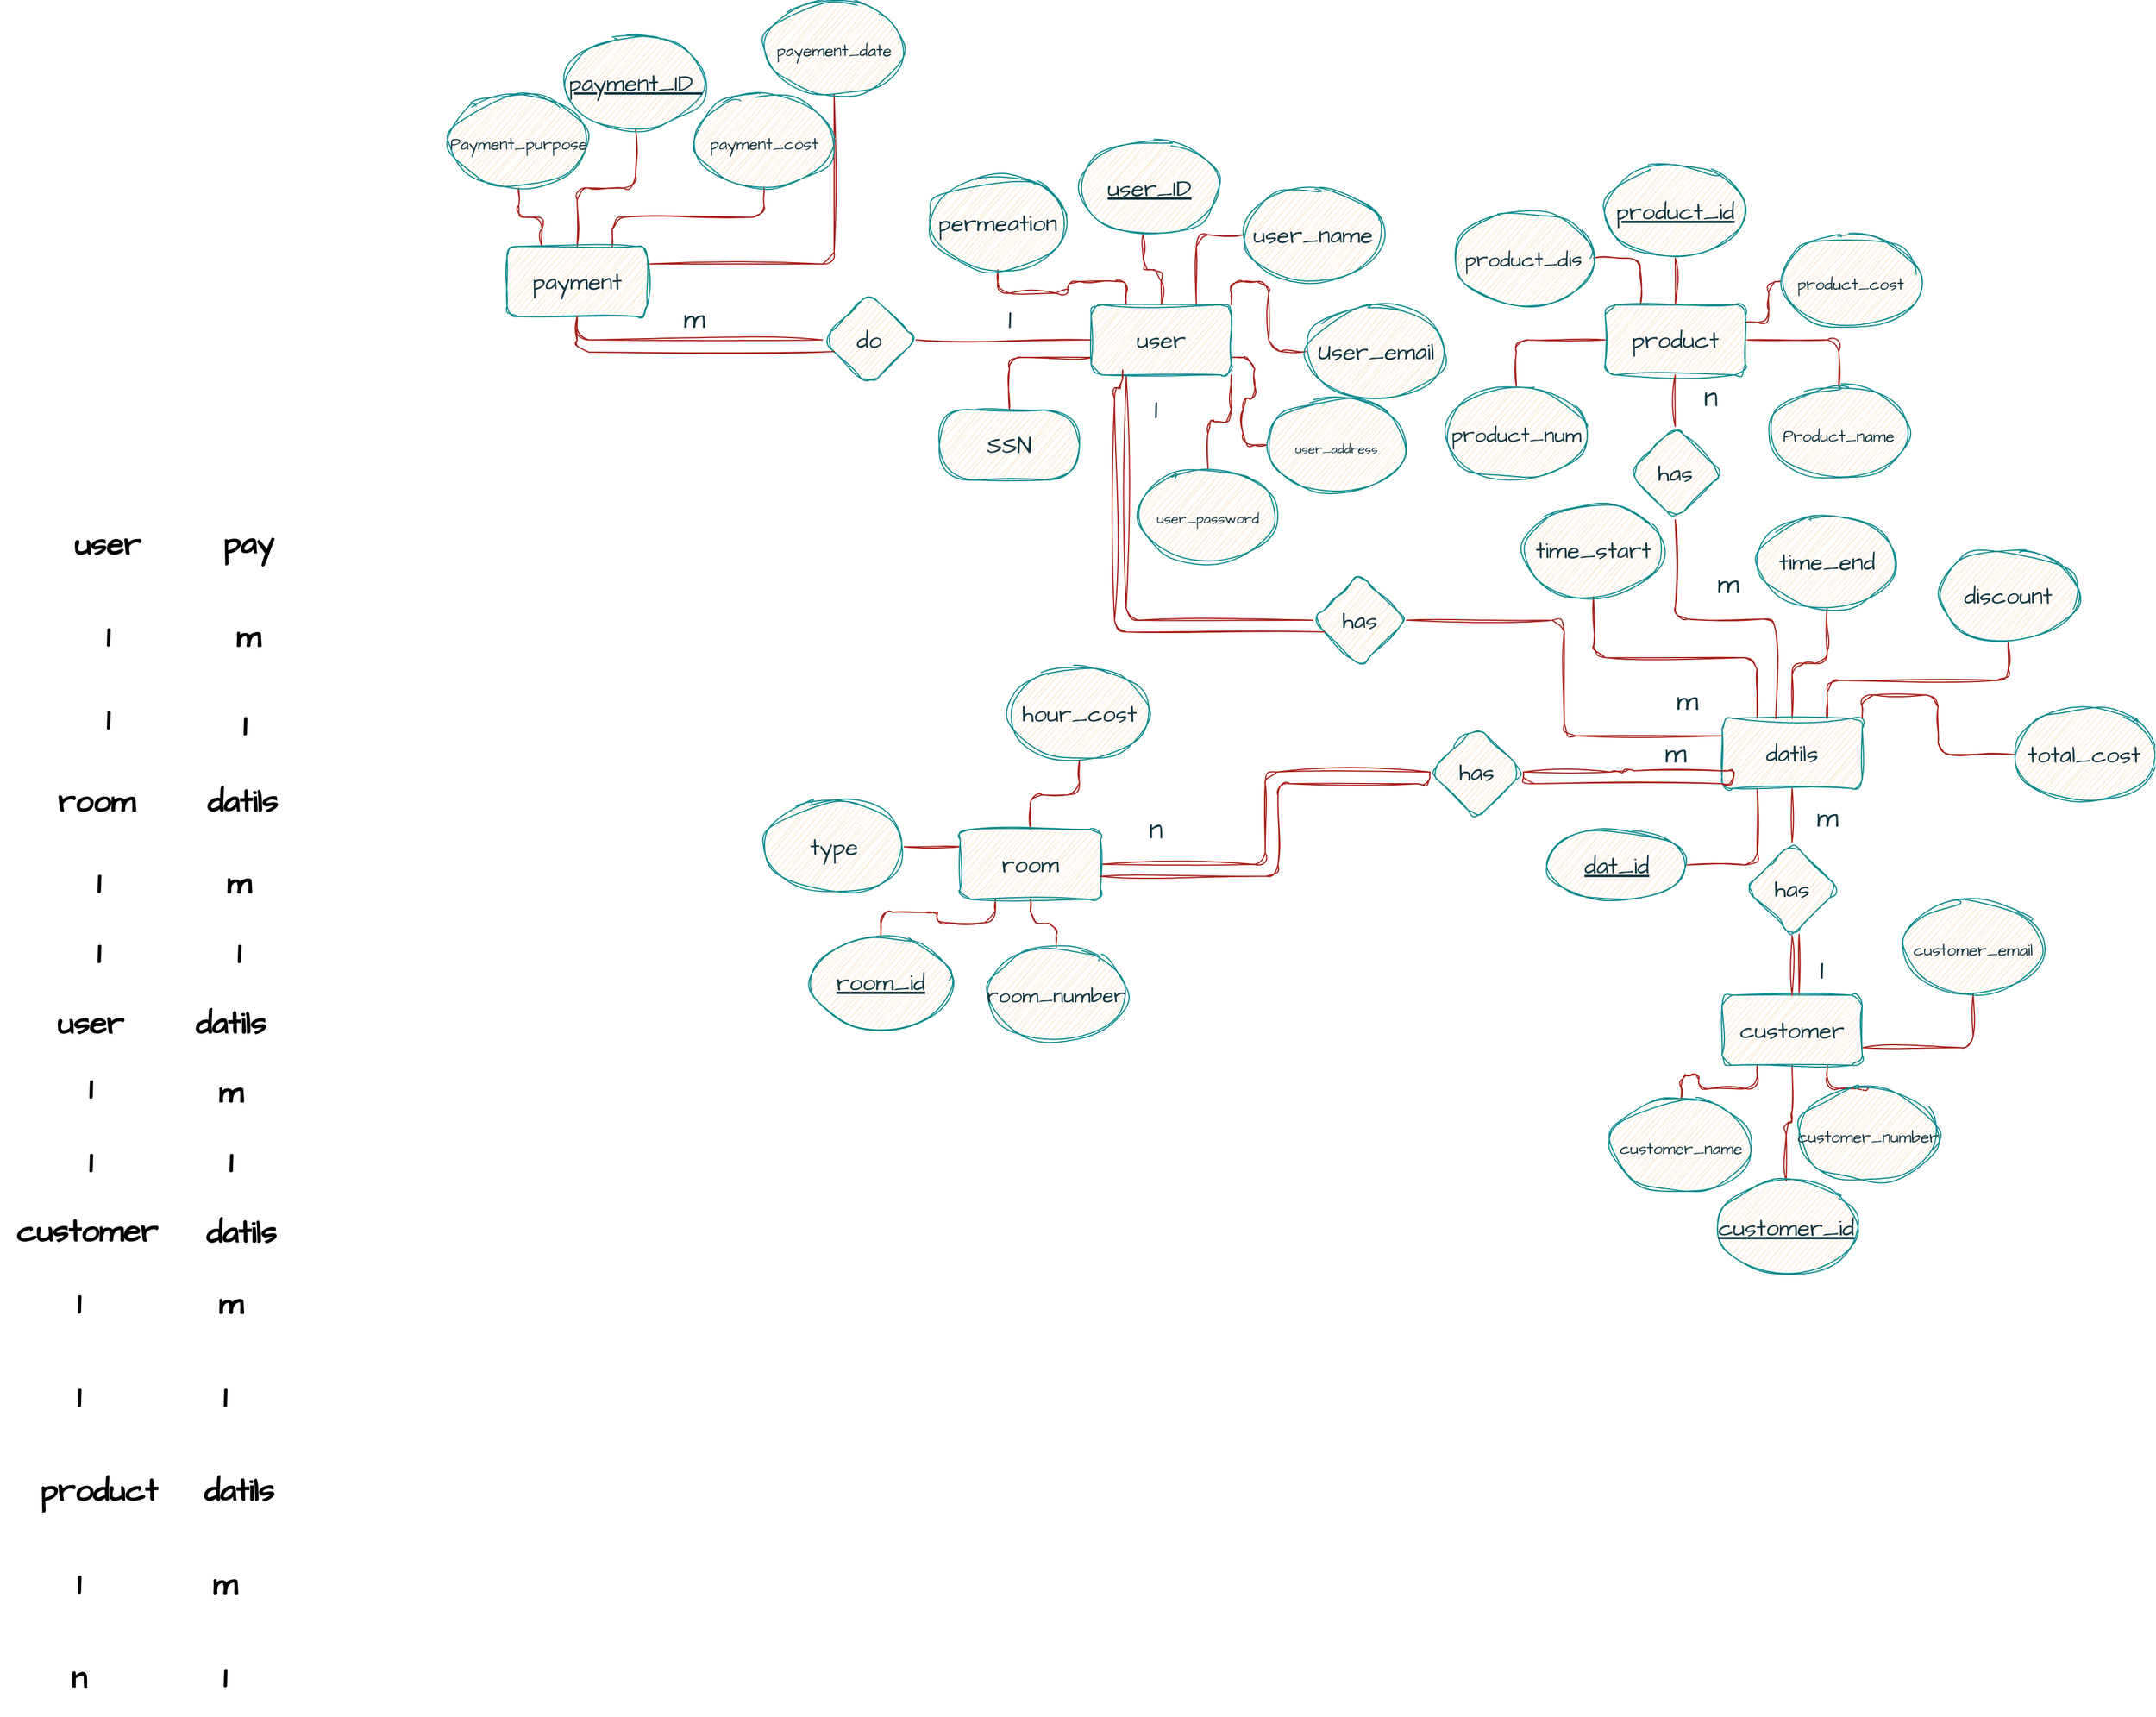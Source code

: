 <mxfile version="21.6.8" type="device" pages="2">
  <diagram name="erd_playstation_system" id="8Bzh8aSCuIVOCjEpPQtI">
    <mxGraphModel dx="2117" dy="1735" grid="1" gridSize="10" guides="1" tooltips="1" connect="1" arrows="1" fold="1" page="1" pageScale="1" pageWidth="827" pageHeight="1169" math="0" shadow="0">
      <root>
        <mxCell id="0" />
        <mxCell id="1" parent="0" />
        <mxCell id="ZoZSnqBtWPtHvVVjJ5M5-7" style="edgeStyle=orthogonalEdgeStyle;rounded=1;sketch=1;hachureGap=4;jiggle=2;curveFitting=1;orthogonalLoop=1;jettySize=auto;html=1;exitX=0.5;exitY=0;exitDx=0;exitDy=0;entryX=0.453;entryY=0.992;entryDx=0;entryDy=0;entryPerimeter=0;fontFamily=Architects Daughter;fontSource=https%3A%2F%2Ffonts.googleapis.com%2Fcss%3Ffamily%3DArchitects%2BDaughter;fontSize=16;labelBackgroundColor=none;strokeColor=#A8201A;fontColor=default;endArrow=none;endFill=0;" parent="1" source="ZoZSnqBtWPtHvVVjJ5M5-1" target="ZoZSnqBtWPtHvVVjJ5M5-6" edge="1">
          <mxGeometry relative="1" as="geometry" />
        </mxCell>
        <mxCell id="ZoZSnqBtWPtHvVVjJ5M5-8" style="edgeStyle=orthogonalEdgeStyle;rounded=1;sketch=1;hachureGap=4;jiggle=2;curveFitting=1;orthogonalLoop=1;jettySize=auto;html=1;exitX=0.75;exitY=0;exitDx=0;exitDy=0;entryX=0;entryY=0.5;entryDx=0;entryDy=0;fontFamily=Architects Daughter;fontSource=https%3A%2F%2Ffonts.googleapis.com%2Fcss%3Ffamily%3DArchitects%2BDaughter;fontSize=16;endArrow=none;endFill=0;labelBackgroundColor=none;strokeColor=#A8201A;fontColor=default;" parent="1" source="ZoZSnqBtWPtHvVVjJ5M5-1" target="ZoZSnqBtWPtHvVVjJ5M5-5" edge="1">
          <mxGeometry relative="1" as="geometry" />
        </mxCell>
        <mxCell id="ZoZSnqBtWPtHvVVjJ5M5-9" style="edgeStyle=orthogonalEdgeStyle;rounded=1;sketch=1;hachureGap=4;jiggle=2;curveFitting=1;orthogonalLoop=1;jettySize=auto;html=1;exitX=1;exitY=0;exitDx=0;exitDy=0;entryX=0;entryY=0.5;entryDx=0;entryDy=0;fontFamily=Architects Daughter;fontSource=https%3A%2F%2Ffonts.googleapis.com%2Fcss%3Ffamily%3DArchitects%2BDaughter;fontSize=16;endArrow=none;endFill=0;labelBackgroundColor=none;strokeColor=#A8201A;fontColor=default;" parent="1" source="ZoZSnqBtWPtHvVVjJ5M5-1" target="ZoZSnqBtWPtHvVVjJ5M5-4" edge="1">
          <mxGeometry relative="1" as="geometry" />
        </mxCell>
        <mxCell id="ZoZSnqBtWPtHvVVjJ5M5-10" style="edgeStyle=orthogonalEdgeStyle;rounded=1;sketch=1;hachureGap=4;jiggle=2;curveFitting=1;orthogonalLoop=1;jettySize=auto;html=1;exitX=1;exitY=0.75;exitDx=0;exitDy=0;entryX=0;entryY=0.5;entryDx=0;entryDy=0;fontFamily=Architects Daughter;fontSource=https%3A%2F%2Ffonts.googleapis.com%2Fcss%3Ffamily%3DArchitects%2BDaughter;fontSize=16;endArrow=none;endFill=0;labelBackgroundColor=none;strokeColor=#A8201A;fontColor=default;" parent="1" source="ZoZSnqBtWPtHvVVjJ5M5-1" target="ZoZSnqBtWPtHvVVjJ5M5-3" edge="1">
          <mxGeometry relative="1" as="geometry" />
        </mxCell>
        <mxCell id="ZoZSnqBtWPtHvVVjJ5M5-11" style="edgeStyle=orthogonalEdgeStyle;rounded=1;sketch=1;hachureGap=4;jiggle=2;curveFitting=1;orthogonalLoop=1;jettySize=auto;html=1;exitX=1;exitY=1;exitDx=0;exitDy=0;fontFamily=Architects Daughter;fontSource=https%3A%2F%2Ffonts.googleapis.com%2Fcss%3Ffamily%3DArchitects%2BDaughter;fontSize=16;endArrow=none;endFill=0;labelBackgroundColor=none;strokeColor=#A8201A;fontColor=default;" parent="1" source="ZoZSnqBtWPtHvVVjJ5M5-1" target="ZoZSnqBtWPtHvVVjJ5M5-2" edge="1">
          <mxGeometry relative="1" as="geometry" />
        </mxCell>
        <mxCell id="ZoZSnqBtWPtHvVVjJ5M5-81" style="edgeStyle=orthogonalEdgeStyle;rounded=1;sketch=1;hachureGap=4;jiggle=2;curveFitting=1;orthogonalLoop=1;jettySize=auto;html=1;exitX=0.25;exitY=0;exitDx=0;exitDy=0;strokeColor=#A8201A;fontFamily=Architects Daughter;fontSource=https%3A%2F%2Ffonts.googleapis.com%2Fcss%3Ffamily%3DArchitects%2BDaughter;fontSize=16;fontColor=#143642;fillColor=#FAE5C7;endArrow=none;endFill=0;" parent="1" source="ZoZSnqBtWPtHvVVjJ5M5-1" target="ZoZSnqBtWPtHvVVjJ5M5-80" edge="1">
          <mxGeometry relative="1" as="geometry" />
        </mxCell>
        <mxCell id="ZoZSnqBtWPtHvVVjJ5M5-85" style="edgeStyle=orthogonalEdgeStyle;rounded=1;sketch=1;hachureGap=4;jiggle=2;curveFitting=1;orthogonalLoop=1;jettySize=auto;html=1;exitX=0;exitY=0.5;exitDx=0;exitDy=0;strokeColor=#A8201A;fontFamily=Architects Daughter;fontSource=https%3A%2F%2Ffonts.googleapis.com%2Fcss%3Ffamily%3DArchitects%2BDaughter;fontSize=16;fontColor=#143642;fillColor=#FAE5C7;endArrow=none;endFill=0;" parent="1" source="ZoZSnqBtWPtHvVVjJ5M5-1" target="ZoZSnqBtWPtHvVVjJ5M5-84" edge="1">
          <mxGeometry relative="1" as="geometry" />
        </mxCell>
        <mxCell id="ZoZSnqBtWPtHvVVjJ5M5-117" style="edgeStyle=orthogonalEdgeStyle;rounded=1;sketch=1;hachureGap=4;jiggle=2;curveFitting=1;orthogonalLoop=1;jettySize=auto;html=1;exitX=0.25;exitY=1;exitDx=0;exitDy=0;entryX=0;entryY=0.5;entryDx=0;entryDy=0;strokeColor=#A8201A;fontFamily=Architects Daughter;fontSource=https%3A%2F%2Ffonts.googleapis.com%2Fcss%3Ffamily%3DArchitects%2BDaughter;fontSize=16;fontColor=#143642;fillColor=#FAE5C7;endArrow=none;endFill=0;" parent="1" source="ZoZSnqBtWPtHvVVjJ5M5-1" target="ZoZSnqBtWPtHvVVjJ5M5-116" edge="1">
          <mxGeometry relative="1" as="geometry" />
        </mxCell>
        <mxCell id="FdaxyXjNPmpwnFK73rwf-2" style="edgeStyle=orthogonalEdgeStyle;rounded=1;sketch=1;hachureGap=4;jiggle=2;curveFitting=1;orthogonalLoop=1;jettySize=auto;html=1;exitX=0;exitY=0.75;exitDx=0;exitDy=0;strokeColor=#A8201A;fontFamily=Architects Daughter;fontSource=https%3A%2F%2Ffonts.googleapis.com%2Fcss%3Ffamily%3DArchitects%2BDaughter;fontSize=16;fontColor=#143642;fillColor=#FAE5C7;endArrow=none;endFill=0;" parent="1" source="ZoZSnqBtWPtHvVVjJ5M5-1" target="FdaxyXjNPmpwnFK73rwf-1" edge="1">
          <mxGeometry relative="1" as="geometry" />
        </mxCell>
        <mxCell id="ZoZSnqBtWPtHvVVjJ5M5-1" value="user" style="rounded=1;whiteSpace=wrap;html=1;sketch=1;hachureGap=4;jiggle=2;curveFitting=1;fontFamily=Architects Daughter;fontSource=https%3A%2F%2Ffonts.googleapis.com%2Fcss%3Ffamily%3DArchitects%2BDaughter;fontSize=20;labelBackgroundColor=none;fillColor=#FAE5C7;strokeColor=#0F8B8D;fontColor=#143642;" parent="1" vertex="1">
          <mxGeometry x="110" y="200" width="120" height="60" as="geometry" />
        </mxCell>
        <mxCell id="ZoZSnqBtWPtHvVVjJ5M5-2" value="&lt;font style=&quot;font-size: 12px;&quot;&gt;user_password&lt;/font&gt;" style="ellipse;whiteSpace=wrap;html=1;sketch=1;hachureGap=4;jiggle=2;curveFitting=1;fontFamily=Architects Daughter;fontSource=https%3A%2F%2Ffonts.googleapis.com%2Fcss%3Ffamily%3DArchitects%2BDaughter;fontSize=20;labelBackgroundColor=none;fillColor=#FAE5C7;strokeColor=#0F8B8D;fontColor=#143642;rounded=1;" parent="1" vertex="1">
          <mxGeometry x="150" y="340" width="120" height="80" as="geometry" />
        </mxCell>
        <mxCell id="ZoZSnqBtWPtHvVVjJ5M5-3" value="&lt;font style=&quot;font-size: 11px;&quot;&gt;user_address&lt;/font&gt;" style="ellipse;whiteSpace=wrap;html=1;sketch=1;hachureGap=4;jiggle=2;curveFitting=1;fontFamily=Architects Daughter;fontSource=https%3A%2F%2Ffonts.googleapis.com%2Fcss%3Ffamily%3DArchitects%2BDaughter;fontSize=20;labelBackgroundColor=none;fillColor=#FAE5C7;strokeColor=#0F8B8D;fontColor=#143642;rounded=1;" parent="1" vertex="1">
          <mxGeometry x="260" y="280" width="120" height="80" as="geometry" />
        </mxCell>
        <mxCell id="ZoZSnqBtWPtHvVVjJ5M5-4" value="User_email" style="ellipse;whiteSpace=wrap;html=1;sketch=1;hachureGap=4;jiggle=2;curveFitting=1;fontFamily=Architects Daughter;fontSource=https%3A%2F%2Ffonts.googleapis.com%2Fcss%3Ffamily%3DArchitects%2BDaughter;fontSize=20;labelBackgroundColor=none;fillColor=#FAE5C7;strokeColor=#0F8B8D;fontColor=#143642;rounded=1;" parent="1" vertex="1">
          <mxGeometry x="294" y="200" width="120" height="80" as="geometry" />
        </mxCell>
        <mxCell id="ZoZSnqBtWPtHvVVjJ5M5-5" value="user_name" style="ellipse;whiteSpace=wrap;html=1;sketch=1;hachureGap=4;jiggle=2;curveFitting=1;fontFamily=Architects Daughter;fontSource=https%3A%2F%2Ffonts.googleapis.com%2Fcss%3Ffamily%3DArchitects%2BDaughter;fontSize=20;labelBackgroundColor=none;fillColor=#FAE5C7;strokeColor=#0F8B8D;fontColor=#143642;rounded=1;" parent="1" vertex="1">
          <mxGeometry x="240" y="100" width="120" height="80" as="geometry" />
        </mxCell>
        <mxCell id="ZoZSnqBtWPtHvVVjJ5M5-6" value="&lt;u&gt;user_ID&lt;/u&gt;" style="ellipse;whiteSpace=wrap;html=1;sketch=1;hachureGap=4;jiggle=2;curveFitting=1;fontFamily=Architects Daughter;fontSource=https%3A%2F%2Ffonts.googleapis.com%2Fcss%3Ffamily%3DArchitects%2BDaughter;fontSize=20;labelBackgroundColor=none;fillColor=#FAE5C7;strokeColor=#0F8B8D;fontColor=#143642;rounded=1;" parent="1" vertex="1">
          <mxGeometry x="100" y="60" width="120" height="80" as="geometry" />
        </mxCell>
        <mxCell id="ZoZSnqBtWPtHvVVjJ5M5-18" style="edgeStyle=orthogonalEdgeStyle;rounded=1;sketch=1;hachureGap=4;jiggle=2;curveFitting=1;orthogonalLoop=1;jettySize=auto;html=1;exitX=0.5;exitY=0;exitDx=0;exitDy=0;strokeColor=#A8201A;fontFamily=Architects Daughter;fontSource=https%3A%2F%2Ffonts.googleapis.com%2Fcss%3Ffamily%3DArchitects%2BDaughter;fontSize=16;fontColor=#143642;fillColor=#FAE5C7;endArrow=none;endFill=0;" parent="1" source="ZoZSnqBtWPtHvVVjJ5M5-12" target="ZoZSnqBtWPtHvVVjJ5M5-13" edge="1">
          <mxGeometry relative="1" as="geometry" />
        </mxCell>
        <mxCell id="ZoZSnqBtWPtHvVVjJ5M5-19" style="edgeStyle=orthogonalEdgeStyle;rounded=1;sketch=1;hachureGap=4;jiggle=2;curveFitting=1;orthogonalLoop=1;jettySize=auto;html=1;exitX=1;exitY=0.25;exitDx=0;exitDy=0;entryX=0;entryY=0.5;entryDx=0;entryDy=0;strokeColor=#A8201A;fontFamily=Architects Daughter;fontSource=https%3A%2F%2Ffonts.googleapis.com%2Fcss%3Ffamily%3DArchitects%2BDaughter;fontSize=16;fontColor=#143642;fillColor=#FAE5C7;endArrow=none;endFill=0;" parent="1" source="ZoZSnqBtWPtHvVVjJ5M5-12" target="ZoZSnqBtWPtHvVVjJ5M5-14" edge="1">
          <mxGeometry relative="1" as="geometry" />
        </mxCell>
        <mxCell id="ZoZSnqBtWPtHvVVjJ5M5-20" style="edgeStyle=orthogonalEdgeStyle;rounded=1;sketch=1;hachureGap=4;jiggle=2;curveFitting=1;orthogonalLoop=1;jettySize=auto;html=1;exitX=1;exitY=0.5;exitDx=0;exitDy=0;entryX=0.5;entryY=0;entryDx=0;entryDy=0;strokeColor=#A8201A;fontFamily=Architects Daughter;fontSource=https%3A%2F%2Ffonts.googleapis.com%2Fcss%3Ffamily%3DArchitects%2BDaughter;fontSize=16;fontColor=#143642;fillColor=#FAE5C7;endArrow=none;endFill=0;" parent="1" source="ZoZSnqBtWPtHvVVjJ5M5-12" target="ZoZSnqBtWPtHvVVjJ5M5-15" edge="1">
          <mxGeometry relative="1" as="geometry" />
        </mxCell>
        <mxCell id="ZoZSnqBtWPtHvVVjJ5M5-21" style="edgeStyle=orthogonalEdgeStyle;rounded=1;sketch=1;hachureGap=4;jiggle=2;curveFitting=1;orthogonalLoop=1;jettySize=auto;html=1;exitX=0;exitY=0.5;exitDx=0;exitDy=0;strokeColor=#A8201A;fontFamily=Architects Daughter;fontSource=https%3A%2F%2Ffonts.googleapis.com%2Fcss%3Ffamily%3DArchitects%2BDaughter;fontSize=16;fontColor=#143642;fillColor=#FAE5C7;endArrow=none;endFill=0;" parent="1" source="ZoZSnqBtWPtHvVVjJ5M5-12" target="ZoZSnqBtWPtHvVVjJ5M5-16" edge="1">
          <mxGeometry relative="1" as="geometry" />
        </mxCell>
        <mxCell id="ZoZSnqBtWPtHvVVjJ5M5-24" style="edgeStyle=orthogonalEdgeStyle;rounded=1;sketch=1;hachureGap=4;jiggle=2;curveFitting=1;orthogonalLoop=1;jettySize=auto;html=1;exitX=0.25;exitY=0;exitDx=0;exitDy=0;entryX=1;entryY=0.5;entryDx=0;entryDy=0;strokeColor=#A8201A;fontFamily=Architects Daughter;fontSource=https%3A%2F%2Ffonts.googleapis.com%2Fcss%3Ffamily%3DArchitects%2BDaughter;fontSize=16;fontColor=#143642;fillColor=#FAE5C7;endArrow=none;endFill=0;" parent="1" source="ZoZSnqBtWPtHvVVjJ5M5-12" target="ZoZSnqBtWPtHvVVjJ5M5-22" edge="1">
          <mxGeometry relative="1" as="geometry" />
        </mxCell>
        <mxCell id="ZoZSnqBtWPtHvVVjJ5M5-12" value="product" style="rounded=1;whiteSpace=wrap;html=1;sketch=1;hachureGap=4;jiggle=2;curveFitting=1;strokeColor=#0F8B8D;fontFamily=Architects Daughter;fontSource=https%3A%2F%2Ffonts.googleapis.com%2Fcss%3Ffamily%3DArchitects%2BDaughter;fontSize=20;fontColor=#143642;fillColor=#FAE5C7;" parent="1" vertex="1">
          <mxGeometry x="550" y="200" width="120" height="60" as="geometry" />
        </mxCell>
        <mxCell id="ZoZSnqBtWPtHvVVjJ5M5-13" value="&lt;u&gt;product_id&lt;/u&gt;" style="ellipse;whiteSpace=wrap;html=1;sketch=1;hachureGap=4;jiggle=2;curveFitting=1;strokeColor=#0F8B8D;fontFamily=Architects Daughter;fontSource=https%3A%2F%2Ffonts.googleapis.com%2Fcss%3Ffamily%3DArchitects%2BDaughter;fontSize=20;fontColor=#143642;fillColor=#FAE5C7;rounded=1;" parent="1" vertex="1">
          <mxGeometry x="550" y="80" width="120" height="80" as="geometry" />
        </mxCell>
        <mxCell id="ZoZSnqBtWPtHvVVjJ5M5-14" value="&lt;font style=&quot;font-size: 14px;&quot;&gt;product_cost&lt;/font&gt;" style="ellipse;whiteSpace=wrap;html=1;sketch=1;hachureGap=4;jiggle=2;curveFitting=1;strokeColor=#0F8B8D;fontFamily=Architects Daughter;fontSource=https%3A%2F%2Ffonts.googleapis.com%2Fcss%3Ffamily%3DArchitects%2BDaughter;fontSize=20;fontColor=#143642;fillColor=#FAE5C7;rounded=1;" parent="1" vertex="1">
          <mxGeometry x="700" y="140" width="120" height="80" as="geometry" />
        </mxCell>
        <mxCell id="ZoZSnqBtWPtHvVVjJ5M5-15" value="&lt;font style=&quot;font-size: 14px;&quot;&gt;Product_name&lt;/font&gt;" style="ellipse;whiteSpace=wrap;html=1;sketch=1;hachureGap=4;jiggle=2;curveFitting=1;strokeColor=#0F8B8D;fontFamily=Architects Daughter;fontSource=https%3A%2F%2Ffonts.googleapis.com%2Fcss%3Ffamily%3DArchitects%2BDaughter;fontSize=20;fontColor=#143642;fillColor=#FAE5C7;rounded=1;" parent="1" vertex="1">
          <mxGeometry x="690" y="270" width="120" height="80" as="geometry" />
        </mxCell>
        <mxCell id="ZoZSnqBtWPtHvVVjJ5M5-16" value="&lt;font style=&quot;font-size: 18px;&quot;&gt;product_num&lt;/font&gt;" style="ellipse;whiteSpace=wrap;html=1;sketch=1;hachureGap=4;jiggle=2;curveFitting=1;strokeColor=#0F8B8D;fontFamily=Architects Daughter;fontSource=https%3A%2F%2Ffonts.googleapis.com%2Fcss%3Ffamily%3DArchitects%2BDaughter;fontSize=20;fontColor=#143642;fillColor=#FAE5C7;rounded=1;" parent="1" vertex="1">
          <mxGeometry x="414" y="270" width="120" height="80" as="geometry" />
        </mxCell>
        <mxCell id="ZoZSnqBtWPtHvVVjJ5M5-22" value="&lt;font style=&quot;font-size: 18px;&quot;&gt;product_dis&lt;/font&gt;" style="ellipse;whiteSpace=wrap;html=1;sketch=1;hachureGap=4;jiggle=2;curveFitting=1;strokeColor=#0F8B8D;fontFamily=Architects Daughter;fontSource=https%3A%2F%2Ffonts.googleapis.com%2Fcss%3Ffamily%3DArchitects%2BDaughter;fontSize=20;fontColor=#143642;fillColor=#FAE5C7;rounded=1;" parent="1" vertex="1">
          <mxGeometry x="420" y="120" width="120" height="80" as="geometry" />
        </mxCell>
        <mxCell id="ZoZSnqBtWPtHvVVjJ5M5-32" style="edgeStyle=orthogonalEdgeStyle;rounded=1;sketch=1;hachureGap=4;jiggle=2;curveFitting=1;orthogonalLoop=1;jettySize=auto;html=1;exitX=0.5;exitY=0;exitDx=0;exitDy=0;entryX=0.5;entryY=1;entryDx=0;entryDy=0;strokeColor=#A8201A;fontFamily=Architects Daughter;fontSource=https%3A%2F%2Ffonts.googleapis.com%2Fcss%3Ffamily%3DArchitects%2BDaughter;fontSize=16;fontColor=#143642;fillColor=#FAE5C7;endArrow=none;endFill=0;" parent="1" source="ZoZSnqBtWPtHvVVjJ5M5-25" target="ZoZSnqBtWPtHvVVjJ5M5-30" edge="1">
          <mxGeometry relative="1" as="geometry" />
        </mxCell>
        <mxCell id="ZoZSnqBtWPtHvVVjJ5M5-33" style="edgeStyle=orthogonalEdgeStyle;rounded=1;sketch=1;hachureGap=4;jiggle=2;curveFitting=1;orthogonalLoop=1;jettySize=auto;html=1;exitX=0;exitY=0.25;exitDx=0;exitDy=0;strokeColor=#A8201A;fontFamily=Architects Daughter;fontSource=https%3A%2F%2Ffonts.googleapis.com%2Fcss%3Ffamily%3DArchitects%2BDaughter;fontSize=16;fontColor=#143642;fillColor=#FAE5C7;endArrow=none;endFill=0;" parent="1" source="ZoZSnqBtWPtHvVVjJ5M5-25" target="ZoZSnqBtWPtHvVVjJ5M5-31" edge="1">
          <mxGeometry relative="1" as="geometry" />
        </mxCell>
        <mxCell id="ZoZSnqBtWPtHvVVjJ5M5-35" style="edgeStyle=orthogonalEdgeStyle;rounded=1;sketch=1;hachureGap=4;jiggle=2;curveFitting=1;orthogonalLoop=1;jettySize=auto;html=1;exitX=0.5;exitY=1;exitDx=0;exitDy=0;strokeColor=#A8201A;fontFamily=Architects Daughter;fontSource=https%3A%2F%2Ffonts.googleapis.com%2Fcss%3Ffamily%3DArchitects%2BDaughter;fontSize=16;fontColor=#143642;fillColor=#FAE5C7;endArrow=none;endFill=0;" parent="1" source="ZoZSnqBtWPtHvVVjJ5M5-25" target="ZoZSnqBtWPtHvVVjJ5M5-27" edge="1">
          <mxGeometry relative="1" as="geometry" />
        </mxCell>
        <mxCell id="ZoZSnqBtWPtHvVVjJ5M5-36" style="edgeStyle=orthogonalEdgeStyle;rounded=1;sketch=1;hachureGap=4;jiggle=2;curveFitting=1;orthogonalLoop=1;jettySize=auto;html=1;exitX=0.25;exitY=1;exitDx=0;exitDy=0;entryX=0.5;entryY=0;entryDx=0;entryDy=0;strokeColor=#A8201A;fontFamily=Architects Daughter;fontSource=https%3A%2F%2Ffonts.googleapis.com%2Fcss%3Ffamily%3DArchitects%2BDaughter;fontSize=16;fontColor=#143642;fillColor=#FAE5C7;endArrow=none;endFill=0;" parent="1" source="ZoZSnqBtWPtHvVVjJ5M5-25" target="ZoZSnqBtWPtHvVVjJ5M5-26" edge="1">
          <mxGeometry relative="1" as="geometry" />
        </mxCell>
        <mxCell id="ZoZSnqBtWPtHvVVjJ5M5-70" style="edgeStyle=orthogonalEdgeStyle;rounded=1;sketch=1;hachureGap=4;jiggle=2;curveFitting=1;orthogonalLoop=1;jettySize=auto;html=1;exitX=1;exitY=0.5;exitDx=0;exitDy=0;entryX=0;entryY=0.5;entryDx=0;entryDy=0;strokeColor=#A8201A;fontFamily=Architects Daughter;fontSource=https%3A%2F%2Ffonts.googleapis.com%2Fcss%3Ffamily%3DArchitects%2BDaughter;fontSize=16;fontColor=#143642;fillColor=#FAE5C7;endArrow=none;endFill=0;" parent="1" source="ZoZSnqBtWPtHvVVjJ5M5-25" target="ZoZSnqBtWPtHvVVjJ5M5-69" edge="1">
          <mxGeometry relative="1" as="geometry" />
        </mxCell>
        <mxCell id="ZoZSnqBtWPtHvVVjJ5M5-25" value="room" style="rounded=1;whiteSpace=wrap;html=1;sketch=1;hachureGap=4;jiggle=2;curveFitting=1;strokeColor=#0F8B8D;fontFamily=Architects Daughter;fontSource=https%3A%2F%2Ffonts.googleapis.com%2Fcss%3Ffamily%3DArchitects%2BDaughter;fontSize=20;fontColor=#143642;fillColor=#FAE5C7;" parent="1" vertex="1">
          <mxGeometry x="-2" y="649" width="120" height="60" as="geometry" />
        </mxCell>
        <mxCell id="ZoZSnqBtWPtHvVVjJ5M5-26" value="&lt;font style=&quot;font-size: 20px;&quot;&gt;&lt;u style=&quot;&quot;&gt;room_id&lt;/u&gt;&lt;/font&gt;" style="ellipse;whiteSpace=wrap;html=1;sketch=1;hachureGap=4;jiggle=2;curveFitting=1;strokeColor=#0F8B8D;fontFamily=Architects Daughter;fontSource=https%3A%2F%2Ffonts.googleapis.com%2Fcss%3Ffamily%3DArchitects%2BDaughter;fontSize=20;fontColor=#143642;fillColor=#FAE5C7;rounded=1;" parent="1" vertex="1">
          <mxGeometry x="-130" y="740" width="120" height="80" as="geometry" />
        </mxCell>
        <mxCell id="ZoZSnqBtWPtHvVVjJ5M5-27" value="&lt;font style=&quot;font-size: 18px;&quot;&gt;room_number&lt;/font&gt;" style="ellipse;whiteSpace=wrap;html=1;sketch=1;hachureGap=4;jiggle=2;curveFitting=1;strokeColor=#0F8B8D;fontFamily=Architects Daughter;fontSource=https%3A%2F%2Ffonts.googleapis.com%2Fcss%3Ffamily%3DArchitects%2BDaughter;fontSize=20;fontColor=#143642;fillColor=#FAE5C7;rounded=1;" parent="1" vertex="1">
          <mxGeometry x="20" y="750" width="120" height="80" as="geometry" />
        </mxCell>
        <mxCell id="ZoZSnqBtWPtHvVVjJ5M5-30" value="hour_cost" style="ellipse;whiteSpace=wrap;html=1;sketch=1;hachureGap=4;jiggle=2;curveFitting=1;strokeColor=#0F8B8D;fontFamily=Architects Daughter;fontSource=https%3A%2F%2Ffonts.googleapis.com%2Fcss%3Ffamily%3DArchitects%2BDaughter;fontSize=20;fontColor=#143642;fillColor=#FAE5C7;rounded=1;" parent="1" vertex="1">
          <mxGeometry x="40" y="510" width="120" height="80" as="geometry" />
        </mxCell>
        <mxCell id="ZoZSnqBtWPtHvVVjJ5M5-31" value="type" style="ellipse;whiteSpace=wrap;html=1;sketch=1;hachureGap=4;jiggle=2;curveFitting=1;strokeColor=#0F8B8D;fontFamily=Architects Daughter;fontSource=https%3A%2F%2Ffonts.googleapis.com%2Fcss%3Ffamily%3DArchitects%2BDaughter;fontSize=20;fontColor=#143642;fillColor=#FAE5C7;rounded=1;" parent="1" vertex="1">
          <mxGeometry x="-170" y="624" width="120" height="80" as="geometry" />
        </mxCell>
        <mxCell id="ZoZSnqBtWPtHvVVjJ5M5-48" style="edgeStyle=orthogonalEdgeStyle;rounded=1;sketch=1;hachureGap=4;jiggle=2;curveFitting=1;orthogonalLoop=1;jettySize=auto;html=1;exitX=0.25;exitY=0;exitDx=0;exitDy=0;strokeColor=#A8201A;fontFamily=Architects Daughter;fontSource=https%3A%2F%2Ffonts.googleapis.com%2Fcss%3Ffamily%3DArchitects%2BDaughter;fontSize=16;fontColor=#143642;fillColor=#FAE5C7;endArrow=none;endFill=0;" parent="1" source="ZoZSnqBtWPtHvVVjJ5M5-38" target="ZoZSnqBtWPtHvVVjJ5M5-39" edge="1">
          <mxGeometry relative="1" as="geometry" />
        </mxCell>
        <mxCell id="ZoZSnqBtWPtHvVVjJ5M5-49" style="edgeStyle=orthogonalEdgeStyle;rounded=1;sketch=1;hachureGap=4;jiggle=2;curveFitting=1;orthogonalLoop=1;jettySize=auto;html=1;exitX=0.5;exitY=0;exitDx=0;exitDy=0;entryX=0.5;entryY=1;entryDx=0;entryDy=0;strokeColor=#A8201A;fontFamily=Architects Daughter;fontSource=https%3A%2F%2Ffonts.googleapis.com%2Fcss%3Ffamily%3DArchitects%2BDaughter;fontSize=16;fontColor=#143642;fillColor=#FAE5C7;endArrow=none;endFill=0;" parent="1" source="ZoZSnqBtWPtHvVVjJ5M5-38" target="ZoZSnqBtWPtHvVVjJ5M5-40" edge="1">
          <mxGeometry relative="1" as="geometry" />
        </mxCell>
        <mxCell id="ZoZSnqBtWPtHvVVjJ5M5-50" style="edgeStyle=orthogonalEdgeStyle;rounded=1;sketch=1;hachureGap=4;jiggle=2;curveFitting=1;orthogonalLoop=1;jettySize=auto;html=1;exitX=0.75;exitY=0;exitDx=0;exitDy=0;strokeColor=#A8201A;fontFamily=Architects Daughter;fontSource=https%3A%2F%2Ffonts.googleapis.com%2Fcss%3Ffamily%3DArchitects%2BDaughter;fontSize=16;fontColor=#143642;fillColor=#FAE5C7;endArrow=none;endFill=0;" parent="1" source="ZoZSnqBtWPtHvVVjJ5M5-38" target="ZoZSnqBtWPtHvVVjJ5M5-41" edge="1">
          <mxGeometry relative="1" as="geometry" />
        </mxCell>
        <mxCell id="ZoZSnqBtWPtHvVVjJ5M5-51" style="edgeStyle=orthogonalEdgeStyle;rounded=1;sketch=1;hachureGap=4;jiggle=2;curveFitting=1;orthogonalLoop=1;jettySize=auto;html=1;exitX=1;exitY=0.25;exitDx=0;exitDy=0;strokeColor=#A8201A;fontFamily=Architects Daughter;fontSource=https%3A%2F%2Ffonts.googleapis.com%2Fcss%3Ffamily%3DArchitects%2BDaughter;fontSize=16;fontColor=#143642;fillColor=#FAE5C7;endArrow=none;endFill=0;" parent="1" source="ZoZSnqBtWPtHvVVjJ5M5-38" target="ZoZSnqBtWPtHvVVjJ5M5-45" edge="1">
          <mxGeometry relative="1" as="geometry" />
        </mxCell>
        <mxCell id="ZoZSnqBtWPtHvVVjJ5M5-38" value="payment" style="rounded=1;whiteSpace=wrap;html=1;sketch=1;hachureGap=4;jiggle=2;curveFitting=1;strokeColor=#0F8B8D;fontFamily=Architects Daughter;fontSource=https%3A%2F%2Ffonts.googleapis.com%2Fcss%3Ffamily%3DArchitects%2BDaughter;fontSize=20;fontColor=#143642;fillColor=#FAE5C7;" parent="1" vertex="1">
          <mxGeometry x="-390" y="150" width="120" height="60" as="geometry" />
        </mxCell>
        <mxCell id="ZoZSnqBtWPtHvVVjJ5M5-39" value="&lt;font style=&quot;font-size: 14px;&quot;&gt;Payment_purpose&lt;/font&gt;" style="ellipse;whiteSpace=wrap;html=1;sketch=1;hachureGap=4;jiggle=2;curveFitting=1;strokeColor=#0F8B8D;fontFamily=Architects Daughter;fontSource=https%3A%2F%2Ffonts.googleapis.com%2Fcss%3Ffamily%3DArchitects%2BDaughter;fontSize=20;fontColor=#143642;fillColor=#FAE5C7;rounded=1;" parent="1" vertex="1">
          <mxGeometry x="-440" y="20" width="120" height="80" as="geometry" />
        </mxCell>
        <mxCell id="ZoZSnqBtWPtHvVVjJ5M5-40" value="&lt;u&gt;payment_ID&amp;nbsp;&lt;/u&gt;" style="ellipse;whiteSpace=wrap;html=1;sketch=1;hachureGap=4;jiggle=2;curveFitting=1;strokeColor=#0F8B8D;fontFamily=Architects Daughter;fontSource=https%3A%2F%2Ffonts.googleapis.com%2Fcss%3Ffamily%3DArchitects%2BDaughter;fontSize=20;fontColor=#143642;fillColor=#FAE5C7;rounded=1;" parent="1" vertex="1">
          <mxGeometry x="-340" y="-30" width="120" height="80" as="geometry" />
        </mxCell>
        <mxCell id="ZoZSnqBtWPtHvVVjJ5M5-41" value="&lt;font style=&quot;font-size: 14px;&quot;&gt;payment_cost&lt;/font&gt;" style="ellipse;whiteSpace=wrap;html=1;sketch=1;hachureGap=4;jiggle=2;curveFitting=1;strokeColor=#0F8B8D;fontFamily=Architects Daughter;fontSource=https%3A%2F%2Ffonts.googleapis.com%2Fcss%3Ffamily%3DArchitects%2BDaughter;fontSize=20;fontColor=#143642;fillColor=#FAE5C7;rounded=1;" parent="1" vertex="1">
          <mxGeometry x="-230" y="20" width="120" height="80" as="geometry" />
        </mxCell>
        <mxCell id="ZoZSnqBtWPtHvVVjJ5M5-45" value="&lt;span style=&quot;font-size: 14px;&quot;&gt;payement_date&lt;/span&gt;" style="ellipse;whiteSpace=wrap;html=1;sketch=1;hachureGap=4;jiggle=2;curveFitting=1;strokeColor=#0F8B8D;fontFamily=Architects Daughter;fontSource=https%3A%2F%2Ffonts.googleapis.com%2Fcss%3Ffamily%3DArchitects%2BDaughter;fontSize=20;fontColor=#143642;fillColor=#FAE5C7;rounded=1;" parent="1" vertex="1">
          <mxGeometry x="-170" y="-60" width="120" height="80" as="geometry" />
        </mxCell>
        <mxCell id="ZoZSnqBtWPtHvVVjJ5M5-56" style="edgeStyle=orthogonalEdgeStyle;rounded=1;sketch=1;hachureGap=4;jiggle=2;curveFitting=1;orthogonalLoop=1;jettySize=auto;html=1;exitX=0.25;exitY=0;exitDx=0;exitDy=0;entryX=0.5;entryY=1;entryDx=0;entryDy=0;strokeColor=#A8201A;fontFamily=Architects Daughter;fontSource=https%3A%2F%2Ffonts.googleapis.com%2Fcss%3Ffamily%3DArchitects%2BDaughter;fontSize=16;fontColor=#143642;fillColor=#FAE5C7;endArrow=none;endFill=0;" parent="1" source="ZoZSnqBtWPtHvVVjJ5M5-52" target="ZoZSnqBtWPtHvVVjJ5M5-55" edge="1">
          <mxGeometry relative="1" as="geometry" />
        </mxCell>
        <mxCell id="ZoZSnqBtWPtHvVVjJ5M5-60" style="edgeStyle=orthogonalEdgeStyle;rounded=1;sketch=1;hachureGap=4;jiggle=2;curveFitting=1;orthogonalLoop=1;jettySize=auto;html=1;exitX=0.5;exitY=0;exitDx=0;exitDy=0;entryX=0.5;entryY=1;entryDx=0;entryDy=0;strokeColor=#A8201A;fontFamily=Architects Daughter;fontSource=https%3A%2F%2Ffonts.googleapis.com%2Fcss%3Ffamily%3DArchitects%2BDaughter;fontSize=16;fontColor=#143642;fillColor=#FAE5C7;endArrow=none;endFill=0;" parent="1" source="ZoZSnqBtWPtHvVVjJ5M5-52" target="ZoZSnqBtWPtHvVVjJ5M5-59" edge="1">
          <mxGeometry relative="1" as="geometry" />
        </mxCell>
        <mxCell id="ZoZSnqBtWPtHvVVjJ5M5-64" style="edgeStyle=orthogonalEdgeStyle;rounded=1;sketch=1;hachureGap=4;jiggle=2;curveFitting=1;orthogonalLoop=1;jettySize=auto;html=1;entryX=1;entryY=0.5;entryDx=0;entryDy=0;strokeColor=#A8201A;fontFamily=Architects Daughter;fontSource=https%3A%2F%2Ffonts.googleapis.com%2Fcss%3Ffamily%3DArchitects%2BDaughter;fontSize=16;fontColor=#143642;fillColor=#FAE5C7;endArrow=none;endFill=0;exitX=0.25;exitY=1;exitDx=0;exitDy=0;" parent="1" source="ZoZSnqBtWPtHvVVjJ5M5-52" target="ZoZSnqBtWPtHvVVjJ5M5-63" edge="1">
          <mxGeometry relative="1" as="geometry">
            <mxPoint x="650" y="614" as="sourcePoint" />
          </mxGeometry>
        </mxCell>
        <mxCell id="ZoZSnqBtWPtHvVVjJ5M5-111" style="edgeStyle=orthogonalEdgeStyle;rounded=1;sketch=1;hachureGap=4;jiggle=2;curveFitting=1;orthogonalLoop=1;jettySize=auto;html=1;exitX=0.75;exitY=0;exitDx=0;exitDy=0;strokeColor=#A8201A;fontFamily=Architects Daughter;fontSource=https%3A%2F%2Ffonts.googleapis.com%2Fcss%3Ffamily%3DArchitects%2BDaughter;fontSize=16;fontColor=#143642;fillColor=#FAE5C7;endArrow=none;endFill=0;" parent="1" source="ZoZSnqBtWPtHvVVjJ5M5-52" target="ZoZSnqBtWPtHvVVjJ5M5-112" edge="1">
          <mxGeometry relative="1" as="geometry">
            <mxPoint x="960" y="510" as="targetPoint" />
          </mxGeometry>
        </mxCell>
        <mxCell id="ZoZSnqBtWPtHvVVjJ5M5-114" style="edgeStyle=orthogonalEdgeStyle;rounded=1;sketch=1;hachureGap=4;jiggle=2;curveFitting=1;orthogonalLoop=1;jettySize=auto;html=1;exitX=1;exitY=0;exitDx=0;exitDy=0;strokeColor=#A8201A;fontFamily=Architects Daughter;fontSource=https%3A%2F%2Ffonts.googleapis.com%2Fcss%3Ffamily%3DArchitects%2BDaughter;fontSize=16;fontColor=#143642;fillColor=#FAE5C7;entryX=0;entryY=0.5;entryDx=0;entryDy=0;endArrow=none;endFill=0;" parent="1" source="ZoZSnqBtWPtHvVVjJ5M5-52" target="ZoZSnqBtWPtHvVVjJ5M5-115" edge="1">
          <mxGeometry relative="1" as="geometry">
            <mxPoint x="880" y="584.0" as="targetPoint" />
          </mxGeometry>
        </mxCell>
        <mxCell id="ZoZSnqBtWPtHvVVjJ5M5-52" value="datils" style="rounded=1;whiteSpace=wrap;html=1;sketch=1;hachureGap=4;jiggle=2;curveFitting=1;strokeColor=#0F8B8D;fontFamily=Architects Daughter;fontSource=https%3A%2F%2Ffonts.googleapis.com%2Fcss%3Ffamily%3DArchitects%2BDaughter;fontSize=20;fontColor=#143642;fillColor=#FAE5C7;" parent="1" vertex="1">
          <mxGeometry x="650" y="554" width="120" height="60" as="geometry" />
        </mxCell>
        <mxCell id="ZoZSnqBtWPtHvVVjJ5M5-55" value="time_start" style="ellipse;whiteSpace=wrap;html=1;sketch=1;hachureGap=4;jiggle=2;curveFitting=1;strokeColor=#0F8B8D;fontFamily=Architects Daughter;fontSource=https%3A%2F%2Ffonts.googleapis.com%2Fcss%3Ffamily%3DArchitects%2BDaughter;fontSize=20;fontColor=#143642;fillColor=#FAE5C7;rounded=1;" parent="1" vertex="1">
          <mxGeometry x="480" y="370" width="120" height="80" as="geometry" />
        </mxCell>
        <mxCell id="ZoZSnqBtWPtHvVVjJ5M5-59" value="time_end" style="ellipse;whiteSpace=wrap;html=1;sketch=1;hachureGap=4;jiggle=2;curveFitting=1;strokeColor=#0F8B8D;fontFamily=Architects Daughter;fontSource=https%3A%2F%2Ffonts.googleapis.com%2Fcss%3Ffamily%3DArchitects%2BDaughter;fontSize=20;fontColor=#143642;fillColor=#FAE5C7;rounded=1;" parent="1" vertex="1">
          <mxGeometry x="680" y="380" width="120" height="80" as="geometry" />
        </mxCell>
        <mxCell id="ZoZSnqBtWPtHvVVjJ5M5-63" value="&lt;u&gt;dat_id&lt;/u&gt;" style="ellipse;whiteSpace=wrap;html=1;sketch=1;hachureGap=4;jiggle=2;curveFitting=1;strokeColor=#0F8B8D;fontFamily=Architects Daughter;fontSource=https%3A%2F%2Ffonts.googleapis.com%2Fcss%3Ffamily%3DArchitects%2BDaughter;fontSize=20;fontColor=#143642;fillColor=#FAE5C7;rounded=1;" parent="1" vertex="1">
          <mxGeometry x="500" y="649" width="120" height="61" as="geometry" />
        </mxCell>
        <mxCell id="ZoZSnqBtWPtHvVVjJ5M5-71" style="edgeStyle=orthogonalEdgeStyle;rounded=1;sketch=1;hachureGap=4;jiggle=2;curveFitting=1;orthogonalLoop=1;jettySize=auto;html=1;exitX=1;exitY=0.5;exitDx=0;exitDy=0;strokeColor=#A8201A;fontFamily=Architects Daughter;fontSource=https%3A%2F%2Ffonts.googleapis.com%2Fcss%3Ffamily%3DArchitects%2BDaughter;fontSize=16;fontColor=#143642;fillColor=#FAE5C7;entryX=0;entryY=0.75;entryDx=0;entryDy=0;endArrow=none;endFill=0;" parent="1" source="ZoZSnqBtWPtHvVVjJ5M5-69" target="ZoZSnqBtWPtHvVVjJ5M5-52" edge="1">
          <mxGeometry relative="1" as="geometry" />
        </mxCell>
        <mxCell id="ZoZSnqBtWPtHvVVjJ5M5-69" value="has" style="rhombus;whiteSpace=wrap;html=1;rounded=1;sketch=1;hachureGap=4;jiggle=2;curveFitting=1;strokeColor=#0F8B8D;fontFamily=Architects Daughter;fontSource=https%3A%2F%2Ffonts.googleapis.com%2Fcss%3Ffamily%3DArchitects%2BDaughter;fontSize=20;fontColor=#143642;fillColor=#FAE5C7;" parent="1" vertex="1">
          <mxGeometry x="400" y="560" width="80" height="80" as="geometry" />
        </mxCell>
        <mxCell id="ZoZSnqBtWPtHvVVjJ5M5-76" style="edgeStyle=orthogonalEdgeStyle;rounded=1;sketch=1;hachureGap=4;jiggle=2;curveFitting=1;orthogonalLoop=1;jettySize=auto;html=1;exitX=0.5;exitY=0;exitDx=0;exitDy=0;strokeColor=#A8201A;fontFamily=Architects Daughter;fontSource=https%3A%2F%2Ffonts.googleapis.com%2Fcss%3Ffamily%3DArchitects%2BDaughter;fontSize=16;fontColor=#143642;fillColor=#FAE5C7;endArrow=none;endFill=0;" parent="1" source="ZoZSnqBtWPtHvVVjJ5M5-75" target="ZoZSnqBtWPtHvVVjJ5M5-12" edge="1">
          <mxGeometry relative="1" as="geometry" />
        </mxCell>
        <mxCell id="ZoZSnqBtWPtHvVVjJ5M5-77" style="edgeStyle=orthogonalEdgeStyle;rounded=1;sketch=1;hachureGap=4;jiggle=2;curveFitting=1;orthogonalLoop=1;jettySize=auto;html=1;exitX=0.5;exitY=1;exitDx=0;exitDy=0;strokeColor=#A8201A;fontFamily=Architects Daughter;fontSource=https%3A%2F%2Ffonts.googleapis.com%2Fcss%3Ffamily%3DArchitects%2BDaughter;fontSize=16;fontColor=#143642;fillColor=#FAE5C7;endArrow=none;endFill=0;entryX=0.383;entryY=-0.001;entryDx=0;entryDy=0;entryPerimeter=0;" parent="1" source="ZoZSnqBtWPtHvVVjJ5M5-75" target="ZoZSnqBtWPtHvVVjJ5M5-52" edge="1">
          <mxGeometry relative="1" as="geometry" />
        </mxCell>
        <mxCell id="ZoZSnqBtWPtHvVVjJ5M5-75" value="has" style="rhombus;whiteSpace=wrap;html=1;rounded=1;sketch=1;hachureGap=4;jiggle=2;curveFitting=1;strokeColor=#0F8B8D;fontFamily=Architects Daughter;fontSource=https%3A%2F%2Ffonts.googleapis.com%2Fcss%3Ffamily%3DArchitects%2BDaughter;fontSize=20;fontColor=#143642;fillColor=#FAE5C7;" parent="1" vertex="1">
          <mxGeometry x="570" y="304" width="80" height="80" as="geometry" />
        </mxCell>
        <mxCell id="ZoZSnqBtWPtHvVVjJ5M5-80" value="permeation" style="ellipse;whiteSpace=wrap;html=1;sketch=1;hachureGap=4;jiggle=2;curveFitting=1;fontFamily=Architects Daughter;fontSource=https%3A%2F%2Ffonts.googleapis.com%2Fcss%3Ffamily%3DArchitects%2BDaughter;fontSize=20;labelBackgroundColor=none;fillColor=#FAE5C7;strokeColor=#0F8B8D;fontColor=#143642;rounded=1;" parent="1" vertex="1">
          <mxGeometry x="-30" y="90" width="120" height="80" as="geometry" />
        </mxCell>
        <mxCell id="ZoZSnqBtWPtHvVVjJ5M5-86" style="edgeStyle=orthogonalEdgeStyle;rounded=1;sketch=1;hachureGap=4;jiggle=2;curveFitting=1;orthogonalLoop=1;jettySize=auto;html=1;exitX=0;exitY=0.5;exitDx=0;exitDy=0;entryX=0.5;entryY=1;entryDx=0;entryDy=0;strokeColor=#A8201A;fontFamily=Architects Daughter;fontSource=https%3A%2F%2Ffonts.googleapis.com%2Fcss%3Ffamily%3DArchitects%2BDaughter;fontSize=16;fontColor=#143642;fillColor=#FAE5C7;endArrow=none;endFill=0;" parent="1" source="ZoZSnqBtWPtHvVVjJ5M5-84" target="ZoZSnqBtWPtHvVVjJ5M5-38" edge="1">
          <mxGeometry relative="1" as="geometry" />
        </mxCell>
        <mxCell id="ZoZSnqBtWPtHvVVjJ5M5-84" value="do" style="rhombus;whiteSpace=wrap;html=1;rounded=1;sketch=1;hachureGap=4;jiggle=2;curveFitting=1;strokeColor=#0F8B8D;fontFamily=Architects Daughter;fontSource=https%3A%2F%2Ffonts.googleapis.com%2Fcss%3Ffamily%3DArchitects%2BDaughter;fontSize=20;fontColor=#143642;fillColor=#FAE5C7;" parent="1" vertex="1">
          <mxGeometry x="-120" y="190" width="80" height="80" as="geometry" />
        </mxCell>
        <mxCell id="ZoZSnqBtWPtHvVVjJ5M5-89" style="edgeStyle=orthogonalEdgeStyle;rounded=1;sketch=1;hachureGap=4;jiggle=2;curveFitting=1;orthogonalLoop=1;jettySize=auto;html=1;exitX=0.25;exitY=1;exitDx=0;exitDy=0;strokeColor=#A8201A;fontFamily=Architects Daughter;fontSource=https%3A%2F%2Ffonts.googleapis.com%2Fcss%3Ffamily%3DArchitects%2BDaughter;fontSize=16;fontColor=#143642;fillColor=#FAE5C7;endArrow=none;endFill=0;" parent="1" source="ZoZSnqBtWPtHvVVjJ5M5-87" target="ZoZSnqBtWPtHvVVjJ5M5-88" edge="1">
          <mxGeometry relative="1" as="geometry" />
        </mxCell>
        <mxCell id="ZoZSnqBtWPtHvVVjJ5M5-92" style="edgeStyle=orthogonalEdgeStyle;rounded=1;sketch=1;hachureGap=4;jiggle=2;curveFitting=1;orthogonalLoop=1;jettySize=auto;html=1;exitX=0.5;exitY=1;exitDx=0;exitDy=0;strokeColor=#A8201A;fontFamily=Architects Daughter;fontSource=https%3A%2F%2Ffonts.googleapis.com%2Fcss%3Ffamily%3DArchitects%2BDaughter;fontSize=16;fontColor=#143642;fillColor=#FAE5C7;endArrow=none;endFill=0;" parent="1" source="ZoZSnqBtWPtHvVVjJ5M5-87" target="ZoZSnqBtWPtHvVVjJ5M5-90" edge="1">
          <mxGeometry relative="1" as="geometry" />
        </mxCell>
        <mxCell id="ZoZSnqBtWPtHvVVjJ5M5-98" style="edgeStyle=orthogonalEdgeStyle;rounded=1;sketch=1;hachureGap=4;jiggle=2;curveFitting=1;orthogonalLoop=1;jettySize=auto;html=1;exitX=0.75;exitY=1;exitDx=0;exitDy=0;strokeColor=#A8201A;fontFamily=Architects Daughter;fontSource=https%3A%2F%2Ffonts.googleapis.com%2Fcss%3Ffamily%3DArchitects%2BDaughter;fontSize=16;fontColor=#143642;fillColor=#FAE5C7;endArrow=none;endFill=0;" parent="1" source="ZoZSnqBtWPtHvVVjJ5M5-87" target="ZoZSnqBtWPtHvVVjJ5M5-95" edge="1">
          <mxGeometry relative="1" as="geometry" />
        </mxCell>
        <mxCell id="ZoZSnqBtWPtHvVVjJ5M5-100" style="edgeStyle=orthogonalEdgeStyle;rounded=1;sketch=1;hachureGap=4;jiggle=2;curveFitting=1;orthogonalLoop=1;jettySize=auto;html=1;exitX=1;exitY=0.75;exitDx=0;exitDy=0;strokeColor=#A8201A;fontFamily=Architects Daughter;fontSource=https%3A%2F%2Ffonts.googleapis.com%2Fcss%3Ffamily%3DArchitects%2BDaughter;fontSize=16;fontColor=#143642;fillColor=#FAE5C7;endArrow=none;endFill=0;" parent="1" source="ZoZSnqBtWPtHvVVjJ5M5-87" target="ZoZSnqBtWPtHvVVjJ5M5-101" edge="1">
          <mxGeometry relative="1" as="geometry">
            <mxPoint x="-195.0" y="465.0" as="targetPoint" />
          </mxGeometry>
        </mxCell>
        <mxCell id="ZoZSnqBtWPtHvVVjJ5M5-87" value="customer" style="rounded=1;whiteSpace=wrap;html=1;sketch=1;hachureGap=4;jiggle=2;curveFitting=1;strokeColor=#0F8B8D;fontFamily=Architects Daughter;fontSource=https%3A%2F%2Ffonts.googleapis.com%2Fcss%3Ffamily%3DArchitects%2BDaughter;fontSize=20;fontColor=#143642;fillColor=#FAE5C7;" parent="1" vertex="1">
          <mxGeometry x="650" y="791" width="120" height="60" as="geometry" />
        </mxCell>
        <mxCell id="ZoZSnqBtWPtHvVVjJ5M5-88" value="&lt;font style=&quot;font-size: 14px;&quot;&gt;customer_name&lt;/font&gt;" style="ellipse;whiteSpace=wrap;html=1;rounded=1;sketch=1;hachureGap=4;jiggle=2;curveFitting=1;strokeColor=#0F8B8D;fontFamily=Architects Daughter;fontSource=https%3A%2F%2Ffonts.googleapis.com%2Fcss%3Ffamily%3DArchitects%2BDaughter;fontSize=20;fontColor=#143642;fillColor=#FAE5C7;" parent="1" vertex="1">
          <mxGeometry x="555" y="880" width="120" height="80" as="geometry" />
        </mxCell>
        <mxCell id="ZoZSnqBtWPtHvVVjJ5M5-90" value="&lt;u&gt;customer_id&lt;/u&gt;" style="ellipse;whiteSpace=wrap;html=1;rounded=1;sketch=1;hachureGap=4;jiggle=2;curveFitting=1;strokeColor=#0F8B8D;fontFamily=Architects Daughter;fontSource=https%3A%2F%2Ffonts.googleapis.com%2Fcss%3Ffamily%3DArchitects%2BDaughter;fontSize=20;fontColor=#143642;fillColor=#FAE5C7;" parent="1" vertex="1">
          <mxGeometry x="645" y="950" width="120" height="80" as="geometry" />
        </mxCell>
        <mxCell id="ZoZSnqBtWPtHvVVjJ5M5-95" value="&lt;font style=&quot;font-size: 14px;&quot;&gt;customer_number&lt;/font&gt;" style="ellipse;whiteSpace=wrap;html=1;rounded=1;sketch=1;hachureGap=4;jiggle=2;curveFitting=1;strokeColor=#0F8B8D;fontFamily=Architects Daughter;fontSource=https%3A%2F%2Ffonts.googleapis.com%2Fcss%3Ffamily%3DArchitects%2BDaughter;fontSize=20;fontColor=#143642;fillColor=#FAE5C7;" parent="1" vertex="1">
          <mxGeometry x="715" y="870" width="120" height="80" as="geometry" />
        </mxCell>
        <mxCell id="ZoZSnqBtWPtHvVVjJ5M5-101" value="&lt;font style=&quot;font-size: 14px;&quot;&gt;customer_email&lt;/font&gt;" style="ellipse;whiteSpace=wrap;html=1;rounded=1;sketch=1;hachureGap=4;jiggle=2;curveFitting=1;strokeColor=#0F8B8D;fontFamily=Architects Daughter;fontSource=https%3A%2F%2Ffonts.googleapis.com%2Fcss%3Ffamily%3DArchitects%2BDaughter;fontSize=20;fontColor=#143642;fillColor=#FAE5C7;" parent="1" vertex="1">
          <mxGeometry x="805" y="710" width="120" height="80" as="geometry" />
        </mxCell>
        <mxCell id="ZoZSnqBtWPtHvVVjJ5M5-106" style="edgeStyle=orthogonalEdgeStyle;rounded=1;sketch=1;hachureGap=4;jiggle=2;curveFitting=1;orthogonalLoop=1;jettySize=auto;html=1;exitX=0.5;exitY=0;exitDx=0;exitDy=0;entryX=0.5;entryY=1;entryDx=0;entryDy=0;strokeColor=#A8201A;fontFamily=Architects Daughter;fontSource=https%3A%2F%2Ffonts.googleapis.com%2Fcss%3Ffamily%3DArchitects%2BDaughter;fontSize=16;fontColor=#143642;fillColor=#FAE5C7;endArrow=none;endFill=0;" parent="1" source="ZoZSnqBtWPtHvVVjJ5M5-105" target="ZoZSnqBtWPtHvVVjJ5M5-52" edge="1">
          <mxGeometry relative="1" as="geometry" />
        </mxCell>
        <mxCell id="ZoZSnqBtWPtHvVVjJ5M5-107" style="edgeStyle=orthogonalEdgeStyle;rounded=1;sketch=1;hachureGap=4;jiggle=2;curveFitting=1;orthogonalLoop=1;jettySize=auto;html=1;exitX=0.5;exitY=1;exitDx=0;exitDy=0;entryX=0.5;entryY=0;entryDx=0;entryDy=0;strokeColor=#A8201A;fontFamily=Architects Daughter;fontSource=https%3A%2F%2Ffonts.googleapis.com%2Fcss%3Ffamily%3DArchitects%2BDaughter;fontSize=16;fontColor=#143642;fillColor=#FAE5C7;endArrow=none;endFill=0;" parent="1" source="ZoZSnqBtWPtHvVVjJ5M5-105" target="ZoZSnqBtWPtHvVVjJ5M5-87" edge="1">
          <mxGeometry relative="1" as="geometry" />
        </mxCell>
        <mxCell id="ZoZSnqBtWPtHvVVjJ5M5-105" value="has" style="rhombus;whiteSpace=wrap;html=1;rounded=1;sketch=1;hachureGap=4;jiggle=2;curveFitting=1;strokeColor=#0F8B8D;fontFamily=Architects Daughter;fontSource=https%3A%2F%2Ffonts.googleapis.com%2Fcss%3Ffamily%3DArchitects%2BDaughter;fontSize=20;fontColor=#143642;fillColor=#FAE5C7;" parent="1" vertex="1">
          <mxGeometry x="670" y="660" width="80" height="80" as="geometry" />
        </mxCell>
        <mxCell id="ZoZSnqBtWPtHvVVjJ5M5-112" value="discount" style="ellipse;whiteSpace=wrap;html=1;rounded=1;sketch=1;hachureGap=4;jiggle=2;curveFitting=1;strokeColor=#0F8B8D;fontFamily=Architects Daughter;fontSource=https%3A%2F%2Ffonts.googleapis.com%2Fcss%3Ffamily%3DArchitects%2BDaughter;fontSize=20;fontColor=#143642;fillColor=#FAE5C7;" parent="1" vertex="1">
          <mxGeometry x="835" y="409" width="120" height="80" as="geometry" />
        </mxCell>
        <mxCell id="ZoZSnqBtWPtHvVVjJ5M5-115" value="total_cost" style="ellipse;whiteSpace=wrap;html=1;rounded=1;sketch=1;hachureGap=4;jiggle=2;curveFitting=1;strokeColor=#0F8B8D;fontFamily=Architects Daughter;fontSource=https%3A%2F%2Ffonts.googleapis.com%2Fcss%3Ffamily%3DArchitects%2BDaughter;fontSize=20;fontColor=#143642;fillColor=#FAE5C7;" parent="1" vertex="1">
          <mxGeometry x="900" y="545" width="120" height="80" as="geometry" />
        </mxCell>
        <mxCell id="ZoZSnqBtWPtHvVVjJ5M5-120" style="edgeStyle=orthogonalEdgeStyle;rounded=1;sketch=1;hachureGap=4;jiggle=2;curveFitting=1;orthogonalLoop=1;jettySize=auto;html=1;exitX=1;exitY=0.5;exitDx=0;exitDy=0;entryX=0;entryY=0.25;entryDx=0;entryDy=0;strokeColor=#A8201A;fontFamily=Architects Daughter;fontSource=https%3A%2F%2Ffonts.googleapis.com%2Fcss%3Ffamily%3DArchitects%2BDaughter;fontSize=16;fontColor=#143642;fillColor=#FAE5C7;endArrow=none;endFill=0;" parent="1" source="ZoZSnqBtWPtHvVVjJ5M5-116" target="ZoZSnqBtWPtHvVVjJ5M5-52" edge="1">
          <mxGeometry relative="1" as="geometry" />
        </mxCell>
        <mxCell id="ZoZSnqBtWPtHvVVjJ5M5-116" value="has" style="rhombus;whiteSpace=wrap;html=1;rounded=1;sketch=1;hachureGap=4;jiggle=2;curveFitting=1;strokeColor=#0F8B8D;fontFamily=Architects Daughter;fontSource=https%3A%2F%2Ffonts.googleapis.com%2Fcss%3Ffamily%3DArchitects%2BDaughter;fontSize=20;fontColor=#143642;fillColor=#FAE5C7;" parent="1" vertex="1">
          <mxGeometry x="300" y="430" width="80" height="80" as="geometry" />
        </mxCell>
        <mxCell id="ZoZSnqBtWPtHvVVjJ5M5-128" value="&lt;font style=&quot;font-size: 24px;&quot;&gt;m&lt;/font&gt;" style="text;html=1;align=center;verticalAlign=middle;resizable=0;points=[];autosize=1;strokeColor=none;fillColor=none;fontSize=20;fontFamily=Architects Daughter;fontColor=#143642;rounded=1;" parent="1" vertex="1">
          <mxGeometry x="-250" y="193" width="40" height="40" as="geometry" />
        </mxCell>
        <mxCell id="ZoZSnqBtWPtHvVVjJ5M5-129" value="&lt;font style=&quot;font-size: 24px;&quot;&gt;1&lt;/font&gt;" style="text;html=1;align=center;verticalAlign=middle;resizable=0;points=[];autosize=1;strokeColor=none;fillColor=none;fontSize=20;fontFamily=Architects Daughter;fontColor=#143642;rounded=1;" parent="1" vertex="1">
          <mxGeometry x="25" y="193" width="30" height="40" as="geometry" />
        </mxCell>
        <mxCell id="ZoZSnqBtWPtHvVVjJ5M5-131" style="edgeStyle=orthogonalEdgeStyle;rounded=1;sketch=1;hachureGap=4;jiggle=2;curveFitting=1;orthogonalLoop=1;jettySize=auto;html=1;exitX=0;exitY=0.5;exitDx=0;exitDy=0;strokeColor=#A8201A;fontFamily=Architects Daughter;fontSource=https%3A%2F%2Ffonts.googleapis.com%2Fcss%3Ffamily%3DArchitects%2BDaughter;fontSize=16;fontColor=#143642;fillColor=#FAE5C7;endArrow=none;endFill=0;" parent="1" target="ZoZSnqBtWPtHvVVjJ5M5-38" edge="1">
          <mxGeometry relative="1" as="geometry">
            <mxPoint x="-110" y="240" as="sourcePoint" />
            <mxPoint x="-320" y="220" as="targetPoint" />
          </mxGeometry>
        </mxCell>
        <mxCell id="ZoZSnqBtWPtHvVVjJ5M5-138" value="&lt;font style=&quot;font-size: 24px;&quot;&gt;n&lt;/font&gt;" style="text;html=1;align=center;verticalAlign=middle;resizable=0;points=[];autosize=1;strokeColor=none;fillColor=none;fontSize=20;fontFamily=Architects Daughter;fontColor=#143642;rounded=1;" parent="1" vertex="1">
          <mxGeometry x="145" y="630" width="40" height="40" as="geometry" />
        </mxCell>
        <mxCell id="ZoZSnqBtWPtHvVVjJ5M5-139" value="&lt;font style=&quot;font-size: 24px;&quot;&gt;m&lt;/font&gt;" style="text;html=1;align=center;verticalAlign=middle;resizable=0;points=[];autosize=1;strokeColor=none;fillColor=none;fontSize=20;fontFamily=Architects Daughter;fontColor=#143642;rounded=1;" parent="1" vertex="1">
          <mxGeometry x="590" y="565" width="40" height="40" as="geometry" />
        </mxCell>
        <mxCell id="ZoZSnqBtWPtHvVVjJ5M5-140" style="edgeStyle=orthogonalEdgeStyle;rounded=1;sketch=1;hachureGap=4;jiggle=2;curveFitting=1;orthogonalLoop=1;jettySize=auto;html=1;exitX=1;exitY=0.5;exitDx=0;exitDy=0;entryX=0;entryY=0.5;entryDx=0;entryDy=0;strokeColor=#A8201A;fontFamily=Architects Daughter;fontSource=https%3A%2F%2Ffonts.googleapis.com%2Fcss%3Ffamily%3DArchitects%2BDaughter;fontSize=16;fontColor=#143642;fillColor=#FAE5C7;endArrow=none;endFill=0;" parent="1" target="ZoZSnqBtWPtHvVVjJ5M5-69" edge="1">
          <mxGeometry relative="1" as="geometry">
            <mxPoint x="118" y="689.23" as="sourcePoint" />
            <mxPoint x="400" y="610.23" as="targetPoint" />
            <Array as="points">
              <mxPoint x="270" y="689" />
              <mxPoint x="270" y="610" />
              <mxPoint x="400" y="610" />
            </Array>
          </mxGeometry>
        </mxCell>
        <mxCell id="ZoZSnqBtWPtHvVVjJ5M5-141" style="edgeStyle=orthogonalEdgeStyle;rounded=1;sketch=1;hachureGap=4;jiggle=2;curveFitting=1;orthogonalLoop=1;jettySize=auto;html=1;exitX=1;exitY=0.5;exitDx=0;exitDy=0;strokeColor=#A8201A;fontFamily=Architects Daughter;fontSource=https%3A%2F%2Ffonts.googleapis.com%2Fcss%3Ffamily%3DArchitects%2BDaughter;fontSize=16;fontColor=#143642;fillColor=#FAE5C7;entryX=0;entryY=0.75;entryDx=0;entryDy=0;endArrow=none;endFill=0;" parent="1" source="ZoZSnqBtWPtHvVVjJ5M5-69" target="ZoZSnqBtWPtHvVVjJ5M5-52" edge="1">
          <mxGeometry relative="1" as="geometry">
            <mxPoint x="490" y="610" as="sourcePoint" />
            <mxPoint x="660" y="609" as="targetPoint" />
            <Array as="points">
              <mxPoint x="480" y="610" />
              <mxPoint x="660" y="610" />
              <mxPoint x="660" y="599" />
            </Array>
          </mxGeometry>
        </mxCell>
        <mxCell id="_BmU22wgfMabvPJ0uQ37-7" value="&lt;font style=&quot;font-size: 24px;&quot;&gt;m&lt;/font&gt;" style="text;html=1;align=center;verticalAlign=middle;resizable=0;points=[];autosize=1;strokeColor=none;fillColor=none;fontSize=20;fontFamily=Architects Daughter;fontColor=#143642;rounded=1;" parent="1" vertex="1">
          <mxGeometry x="600" y="520" width="40" height="40" as="geometry" />
        </mxCell>
        <mxCell id="_BmU22wgfMabvPJ0uQ37-9" value="&lt;font style=&quot;font-size: 24px;&quot;&gt;1&lt;/font&gt;" style="text;html=1;align=center;verticalAlign=middle;resizable=0;points=[];autosize=1;strokeColor=none;fillColor=none;fontSize=20;fontFamily=Architects Daughter;fontColor=#143642;rounded=1;" parent="1" vertex="1">
          <mxGeometry x="150" y="270" width="30" height="40" as="geometry" />
        </mxCell>
        <mxCell id="_BmU22wgfMabvPJ0uQ37-10" style="edgeStyle=orthogonalEdgeStyle;rounded=1;sketch=1;hachureGap=4;jiggle=2;curveFitting=1;orthogonalLoop=1;jettySize=auto;html=1;exitX=-0.433;exitY=-0.355;exitDx=0;exitDy=0;entryX=0;entryY=0.5;entryDx=0;entryDy=0;strokeColor=#A8201A;fontFamily=Architects Daughter;fontSource=https%3A%2F%2Ffonts.googleapis.com%2Fcss%3Ffamily%3DArchitects%2BDaughter;fontSize=16;fontColor=#143642;fillColor=#FAE5C7;endArrow=none;endFill=0;exitPerimeter=0;" parent="1" source="_BmU22wgfMabvPJ0uQ37-9" edge="1">
          <mxGeometry relative="1" as="geometry">
            <mxPoint x="150" y="270" as="sourcePoint" />
            <mxPoint x="310" y="480" as="targetPoint" />
            <Array as="points">
              <mxPoint x="137" y="271" />
              <mxPoint x="130" y="271" />
              <mxPoint x="130" y="480" />
            </Array>
          </mxGeometry>
        </mxCell>
        <mxCell id="_BmU22wgfMabvPJ0uQ37-11" value="customer" style="text;html=1;align=center;verticalAlign=middle;resizable=0;points=[];autosize=1;fontSize=27;fontFamily=Architects Daughter;shadow=1;fontStyle=1;rounded=1;" parent="1" vertex="1">
          <mxGeometry x="-820" y="969" width="140" height="50" as="geometry" />
        </mxCell>
        <mxCell id="ZoZSnqBtWPtHvVVjJ5M5-121" value="user&amp;nbsp;" style="text;html=1;align=center;verticalAlign=middle;resizable=0;points=[];autosize=1;fontSize=27;fontFamily=Architects Daughter;shadow=1;fontStyle=1;rounded=1;" parent="1" vertex="1">
          <mxGeometry x="-772.5" y="381" width="90" height="50" as="geometry" />
        </mxCell>
        <mxCell id="ZoZSnqBtWPtHvVVjJ5M5-122" value="pay" style="text;html=1;align=center;verticalAlign=middle;resizable=0;points=[];autosize=1;fontSize=27;fontFamily=Architects Daughter;shadow=1;fontStyle=1;rounded=1;" parent="1" vertex="1">
          <mxGeometry x="-647.5" y="380" width="70" height="50" as="geometry" />
        </mxCell>
        <mxCell id="ZoZSnqBtWPtHvVVjJ5M5-123" value="1" style="text;html=1;align=center;verticalAlign=middle;resizable=0;points=[];autosize=1;fontSize=27;fontFamily=Architects Daughter;shadow=1;fontStyle=1;rounded=1;" parent="1" vertex="1">
          <mxGeometry x="-747.5" y="460" width="30" height="50" as="geometry" />
        </mxCell>
        <mxCell id="ZoZSnqBtWPtHvVVjJ5M5-124" value="m" style="text;html=1;align=center;verticalAlign=middle;resizable=0;points=[];autosize=1;fontSize=27;fontFamily=Architects Daughter;shadow=1;fontStyle=1;rounded=1;" parent="1" vertex="1">
          <mxGeometry x="-632.5" y="460" width="40" height="50" as="geometry" />
        </mxCell>
        <mxCell id="ZoZSnqBtWPtHvVVjJ5M5-125" value="1" style="text;html=1;align=center;verticalAlign=middle;resizable=0;points=[];autosize=1;fontSize=27;fontFamily=Architects Daughter;shadow=1;fontStyle=1;rounded=1;" parent="1" vertex="1">
          <mxGeometry x="-630" y="536" width="30" height="50" as="geometry" />
        </mxCell>
        <mxCell id="ZoZSnqBtWPtHvVVjJ5M5-126" value="1" style="text;html=1;align=center;verticalAlign=middle;resizable=0;points=[];autosize=1;fontSize=27;fontFamily=Architects Daughter;shadow=1;fontStyle=1;rounded=1;" parent="1" vertex="1">
          <mxGeometry x="-747.5" y="531" width="30" height="50" as="geometry" />
        </mxCell>
        <mxCell id="ZoZSnqBtWPtHvVVjJ5M5-132" value="room" style="text;html=1;align=center;verticalAlign=middle;resizable=0;points=[];autosize=1;fontSize=27;fontFamily=Architects Daughter;shadow=1;fontStyle=1;rounded=1;" parent="1" vertex="1">
          <mxGeometry x="-787.5" y="601" width="90" height="50" as="geometry" />
        </mxCell>
        <mxCell id="ZoZSnqBtWPtHvVVjJ5M5-133" value="datils" style="text;html=1;align=center;verticalAlign=middle;resizable=0;points=[];autosize=1;fontSize=27;fontFamily=Architects Daughter;shadow=1;fontStyle=1;rounded=1;" parent="1" vertex="1">
          <mxGeometry x="-657.5" y="601" width="80" height="50" as="geometry" />
        </mxCell>
        <mxCell id="ZoZSnqBtWPtHvVVjJ5M5-134" value="1" style="text;html=1;align=center;verticalAlign=middle;resizable=0;points=[];autosize=1;fontSize=27;fontFamily=Architects Daughter;shadow=1;fontStyle=1;rounded=1;" parent="1" vertex="1">
          <mxGeometry x="-755" y="671" width="30" height="50" as="geometry" />
        </mxCell>
        <mxCell id="ZoZSnqBtWPtHvVVjJ5M5-135" value="m" style="text;html=1;align=center;verticalAlign=middle;resizable=0;points=[];autosize=1;fontSize=27;fontFamily=Architects Daughter;shadow=1;fontStyle=1;rounded=1;" parent="1" vertex="1">
          <mxGeometry x="-640" y="671" width="40" height="50" as="geometry" />
        </mxCell>
        <mxCell id="ZoZSnqBtWPtHvVVjJ5M5-136" value="1" style="text;html=1;align=center;verticalAlign=middle;resizable=0;points=[];autosize=1;fontSize=27;fontFamily=Architects Daughter;shadow=1;fontStyle=1;rounded=1;" parent="1" vertex="1">
          <mxGeometry x="-635" y="731" width="30" height="50" as="geometry" />
        </mxCell>
        <mxCell id="ZoZSnqBtWPtHvVVjJ5M5-137" value="1" style="text;html=1;align=center;verticalAlign=middle;resizable=0;points=[];autosize=1;fontSize=27;fontFamily=Architects Daughter;shadow=1;fontStyle=1;rounded=1;" parent="1" vertex="1">
          <mxGeometry x="-755" y="731" width="30" height="50" as="geometry" />
        </mxCell>
        <mxCell id="_BmU22wgfMabvPJ0uQ37-1" value="user" style="text;html=1;align=center;verticalAlign=middle;resizable=0;points=[];autosize=1;fontSize=27;fontFamily=Architects Daughter;shadow=1;fontStyle=1;rounded=1;" parent="1" vertex="1">
          <mxGeometry x="-787.5" y="791" width="80" height="50" as="geometry" />
        </mxCell>
        <mxCell id="_BmU22wgfMabvPJ0uQ37-2" value="datils" style="text;html=1;align=center;verticalAlign=middle;resizable=0;points=[];autosize=1;fontSize=27;fontFamily=Architects Daughter;shadow=1;fontStyle=1;rounded=1;" parent="1" vertex="1">
          <mxGeometry x="-667.5" y="791" width="80" height="50" as="geometry" />
        </mxCell>
        <mxCell id="_BmU22wgfMabvPJ0uQ37-3" value="1" style="text;html=1;align=center;verticalAlign=middle;resizable=0;points=[];autosize=1;fontSize=27;fontFamily=Architects Daughter;shadow=1;fontStyle=1;rounded=1;" parent="1" vertex="1">
          <mxGeometry x="-762.5" y="847" width="30" height="50" as="geometry" />
        </mxCell>
        <mxCell id="_BmU22wgfMabvPJ0uQ37-4" value="m" style="text;html=1;align=center;verticalAlign=middle;resizable=0;points=[];autosize=1;fontSize=27;fontFamily=Architects Daughter;shadow=1;fontStyle=1;rounded=1;" parent="1" vertex="1">
          <mxGeometry x="-647.5" y="850" width="40" height="50" as="geometry" />
        </mxCell>
        <mxCell id="_BmU22wgfMabvPJ0uQ37-5" value="1" style="text;html=1;align=center;verticalAlign=middle;resizable=0;points=[];autosize=1;fontSize=27;fontFamily=Architects Daughter;shadow=1;fontStyle=1;rounded=1;" parent="1" vertex="1">
          <mxGeometry x="-642.5" y="910" width="30" height="50" as="geometry" />
        </mxCell>
        <mxCell id="_BmU22wgfMabvPJ0uQ37-6" value="1" style="text;html=1;align=center;verticalAlign=middle;resizable=0;points=[];autosize=1;fontSize=27;fontFamily=Architects Daughter;shadow=1;fontStyle=1;rounded=1;" parent="1" vertex="1">
          <mxGeometry x="-762.5" y="910" width="30" height="50" as="geometry" />
        </mxCell>
        <mxCell id="_BmU22wgfMabvPJ0uQ37-12" value="datils" style="text;html=1;align=center;verticalAlign=middle;resizable=0;points=[];autosize=1;fontSize=27;fontFamily=Architects Daughter;shadow=1;fontStyle=1;rounded=1;" parent="1" vertex="1">
          <mxGeometry x="-658.5" y="970" width="80" height="50" as="geometry" />
        </mxCell>
        <mxCell id="_BmU22wgfMabvPJ0uQ37-13" value="1" style="text;html=1;align=center;verticalAlign=middle;resizable=0;points=[];autosize=1;fontSize=27;fontFamily=Architects Daughter;shadow=1;fontStyle=1;rounded=1;" parent="1" vertex="1">
          <mxGeometry x="-772.5" y="1031" width="30" height="50" as="geometry" />
        </mxCell>
        <mxCell id="_BmU22wgfMabvPJ0uQ37-14" value="m" style="text;html=1;align=center;verticalAlign=middle;resizable=0;points=[];autosize=1;fontSize=27;fontFamily=Architects Daughter;shadow=1;fontStyle=1;rounded=1;" parent="1" vertex="1">
          <mxGeometry x="-647.5" y="1031" width="40" height="50" as="geometry" />
        </mxCell>
        <mxCell id="_BmU22wgfMabvPJ0uQ37-15" value="1" style="text;html=1;align=center;verticalAlign=middle;resizable=0;points=[];autosize=1;fontSize=27;fontFamily=Architects Daughter;shadow=1;fontStyle=1;rounded=1;" parent="1" vertex="1">
          <mxGeometry x="-647.5" y="1111" width="30" height="50" as="geometry" />
        </mxCell>
        <mxCell id="_BmU22wgfMabvPJ0uQ37-16" value="1" style="text;html=1;align=center;verticalAlign=middle;resizable=0;points=[];autosize=1;fontSize=27;fontFamily=Architects Daughter;shadow=1;fontStyle=1;rounded=1;" parent="1" vertex="1">
          <mxGeometry x="-772.5" y="1111" width="30" height="50" as="geometry" />
        </mxCell>
        <mxCell id="_BmU22wgfMabvPJ0uQ37-17" value="product" style="text;html=1;align=center;verticalAlign=middle;resizable=0;points=[];autosize=1;fontSize=27;fontFamily=Architects Daughter;shadow=1;fontStyle=1;rounded=1;" parent="1" vertex="1">
          <mxGeometry x="-800" y="1191" width="120" height="50" as="geometry" />
        </mxCell>
        <mxCell id="_BmU22wgfMabvPJ0uQ37-18" value="datils" style="text;html=1;align=center;verticalAlign=middle;resizable=0;points=[];autosize=1;fontSize=27;fontFamily=Architects Daughter;shadow=1;fontStyle=1;rounded=1;" parent="1" vertex="1">
          <mxGeometry x="-660" y="1191" width="80" height="50" as="geometry" />
        </mxCell>
        <mxCell id="_BmU22wgfMabvPJ0uQ37-19" value="1" style="text;html=1;align=center;verticalAlign=middle;resizable=0;points=[];autosize=1;fontSize=27;fontFamily=Architects Daughter;shadow=1;fontStyle=1;rounded=1;" parent="1" vertex="1">
          <mxGeometry x="-772.5" y="1271" width="30" height="50" as="geometry" />
        </mxCell>
        <mxCell id="_BmU22wgfMabvPJ0uQ37-20" value="m" style="text;html=1;align=center;verticalAlign=middle;resizable=0;points=[];autosize=1;fontSize=27;fontFamily=Architects Daughter;shadow=1;fontStyle=1;rounded=1;" parent="1" vertex="1">
          <mxGeometry x="-652.5" y="1271" width="40" height="50" as="geometry" />
        </mxCell>
        <mxCell id="_BmU22wgfMabvPJ0uQ37-21" value="1" style="text;html=1;align=center;verticalAlign=middle;resizable=0;points=[];autosize=1;fontSize=27;fontFamily=Architects Daughter;shadow=1;fontStyle=1;rounded=1;" parent="1" vertex="1">
          <mxGeometry x="-647.5" y="1351" width="30" height="50" as="geometry" />
        </mxCell>
        <mxCell id="_BmU22wgfMabvPJ0uQ37-22" value="n" style="text;html=1;align=center;verticalAlign=middle;resizable=0;points=[];autosize=1;fontSize=27;fontFamily=Architects Daughter;shadow=1;fontStyle=1;rounded=1;" parent="1" vertex="1">
          <mxGeometry x="-777.5" y="1351" width="40" height="50" as="geometry" />
        </mxCell>
        <mxCell id="_BmU22wgfMabvPJ0uQ37-25" value="&lt;font style=&quot;font-size: 24px;&quot;&gt;m&lt;/font&gt;" style="text;html=1;align=center;verticalAlign=middle;resizable=0;points=[];autosize=1;strokeColor=none;fillColor=none;fontSize=20;fontFamily=Architects Daughter;fontColor=#143642;rounded=1;" parent="1" vertex="1">
          <mxGeometry x="635" y="420" width="40" height="40" as="geometry" />
        </mxCell>
        <mxCell id="_BmU22wgfMabvPJ0uQ37-26" value="&lt;span style=&quot;font-size: 24px;&quot;&gt;n&lt;/span&gt;" style="text;html=1;align=center;verticalAlign=middle;resizable=0;points=[];autosize=1;strokeColor=none;fillColor=none;fontSize=20;fontFamily=Architects Daughter;fontColor=#143642;rounded=1;" parent="1" vertex="1">
          <mxGeometry x="620" y="260" width="40" height="40" as="geometry" />
        </mxCell>
        <mxCell id="0fGjEjzQ7UVBvBYXMUyN-3" value="&lt;font style=&quot;font-size: 24px;&quot;&gt;m&lt;/font&gt;" style="text;html=1;align=center;verticalAlign=middle;resizable=0;points=[];autosize=1;strokeColor=none;fillColor=none;fontSize=20;fontFamily=Architects Daughter;fontColor=#143642;rounded=1;" parent="1" vertex="1">
          <mxGeometry x="720" y="620" width="40" height="40" as="geometry" />
        </mxCell>
        <mxCell id="0fGjEjzQ7UVBvBYXMUyN-4" value="&lt;font style=&quot;font-size: 24px;&quot;&gt;1&lt;/font&gt;" style="text;html=1;align=center;verticalAlign=middle;resizable=0;points=[];autosize=1;strokeColor=none;fillColor=none;fontSize=20;fontFamily=Architects Daughter;fontColor=#143642;rounded=1;" parent="1" vertex="1">
          <mxGeometry x="720" y="750" width="30" height="40" as="geometry" />
        </mxCell>
        <mxCell id="0fGjEjzQ7UVBvBYXMUyN-6" style="edgeStyle=orthogonalEdgeStyle;rounded=1;sketch=1;hachureGap=4;jiggle=2;curveFitting=1;orthogonalLoop=1;jettySize=auto;html=1;exitX=0.5;exitY=1;exitDx=0;exitDy=0;entryX=0.5;entryY=0;entryDx=0;entryDy=0;strokeColor=#A8201A;fontFamily=Architects Daughter;fontSource=https%3A%2F%2Ffonts.googleapis.com%2Fcss%3Ffamily%3DArchitects%2BDaughter;fontSize=16;fontColor=#143642;fillColor=#FAE5C7;endArrow=none;endFill=0;" parent="1" edge="1">
          <mxGeometry relative="1" as="geometry">
            <mxPoint x="716" y="739" as="sourcePoint" />
            <mxPoint x="716" y="790" as="targetPoint" />
          </mxGeometry>
        </mxCell>
        <mxCell id="FdaxyXjNPmpwnFK73rwf-1" value="SSN" style="rounded=1;whiteSpace=wrap;html=1;sketch=1;hachureGap=4;jiggle=2;curveFitting=1;fontFamily=Architects Daughter;fontSource=https%3A%2F%2Ffonts.googleapis.com%2Fcss%3Ffamily%3DArchitects%2BDaughter;fontSize=20;labelBackgroundColor=none;fillColor=#FAE5C7;strokeColor=#0F8B8D;fontColor=#143642;arcSize=50;" parent="1" vertex="1">
          <mxGeometry x="-20" y="290" width="120" height="60" as="geometry" />
        </mxCell>
      </root>
    </mxGraphModel>
  </diagram>
  <diagram id="-8Tkj-BmukxfuCXQPnm2" name="schema_playstation_system">
    <mxGraphModel dx="2670" dy="1978" grid="1" gridSize="10" guides="1" tooltips="1" connect="1" arrows="1" fold="1" page="1" pageScale="1" pageWidth="827" pageHeight="1169" math="0" shadow="0">
      <root>
        <mxCell id="0" />
        <mxCell id="1" parent="0" />
        <mxCell id="RWYREJHFsw9ylqag1IIU-18" value="User" style="shape=table;startSize=30;container=1;collapsible=0;childLayout=tableLayout;hachureGap=4;fontFamily=Architects Daughter;fontSource=https%3A%2F%2Ffonts.googleapis.com%2Fcss%3Ffamily%3DArchitects%2BDaughter;fontSize=20;align=left;labelBackgroundColor=none;fillColor=#FAE5C7;strokeColor=#0F8B8D;fontColor=#143642;rounded=1;fontStyle=1;sketch=1;curveFitting=1;jiggle=2;" parent="1" vertex="1">
          <mxGeometry x="-42" y="247" width="950" height="70" as="geometry" />
        </mxCell>
        <mxCell id="RWYREJHFsw9ylqag1IIU-19" value="" style="shape=tableRow;horizontal=0;startSize=0;swimlaneHead=0;swimlaneBody=0;strokeColor=#0F8B8D;top=0;left=0;bottom=0;right=0;collapsible=0;dropTarget=0;fillColor=none;points=[[0,0.5],[1,0.5]];portConstraint=eastwest;hachureGap=4;fontFamily=Architects Daughter;fontSource=https%3A%2F%2Ffonts.googleapis.com%2Fcss%3Ffamily%3DArchitects%2BDaughter;fontSize=20;labelBackgroundColor=none;fontColor=#143642;rounded=1;sketch=1;curveFitting=1;jiggle=2;" parent="RWYREJHFsw9ylqag1IIU-18" vertex="1">
          <mxGeometry y="30" width="950" height="40" as="geometry" />
        </mxCell>
        <mxCell id="RWYREJHFsw9ylqag1IIU-20" value="&lt;u&gt;user_id&amp;nbsp;&lt;/u&gt;" style="shape=partialRectangle;html=1;whiteSpace=wrap;connectable=0;strokeColor=#0F8B8D;overflow=hidden;fillColor=none;top=0;left=0;bottom=0;right=0;pointerEvents=1;hachureGap=4;fontFamily=Architects Daughter;fontSource=https%3A%2F%2Ffonts.googleapis.com%2Fcss%3Ffamily%3DArchitects%2BDaughter;fontSize=20;labelBackgroundColor=none;fontColor=#143642;align=left;rounded=1;sketch=1;curveFitting=1;jiggle=2;" parent="RWYREJHFsw9ylqag1IIU-19" vertex="1">
          <mxGeometry width="104" height="40" as="geometry">
            <mxRectangle width="104" height="40" as="alternateBounds" />
          </mxGeometry>
        </mxCell>
        <mxCell id="RWYREJHFsw9ylqag1IIU-21" value="user_permation" style="shape=partialRectangle;html=1;whiteSpace=wrap;connectable=0;strokeColor=#0F8B8D;overflow=hidden;fillColor=none;top=0;left=0;bottom=0;right=0;pointerEvents=1;hachureGap=4;fontFamily=Architects Daughter;fontSource=https%3A%2F%2Ffonts.googleapis.com%2Fcss%3Ffamily%3DArchitects%2BDaughter;fontSize=20;labelBackgroundColor=none;fontColor=#143642;align=left;rounded=1;sketch=1;curveFitting=1;jiggle=2;" parent="RWYREJHFsw9ylqag1IIU-19" vertex="1">
          <mxGeometry x="104" width="188" height="40" as="geometry">
            <mxRectangle width="188" height="40" as="alternateBounds" />
          </mxGeometry>
        </mxCell>
        <mxCell id="RWYREJHFsw9ylqag1IIU-22" value="user_name" style="shape=partialRectangle;html=1;whiteSpace=wrap;connectable=0;strokeColor=#0F8B8D;overflow=hidden;fillColor=none;top=0;left=0;bottom=0;right=0;pointerEvents=1;hachureGap=4;fontFamily=Architects Daughter;fontSource=https%3A%2F%2Ffonts.googleapis.com%2Fcss%3Ffamily%3DArchitects%2BDaughter;fontSize=20;labelBackgroundColor=none;fontColor=#143642;align=left;rounded=1;sketch=1;curveFitting=1;jiggle=2;" parent="RWYREJHFsw9ylqag1IIU-19" vertex="1">
          <mxGeometry x="292" width="142" height="40" as="geometry">
            <mxRectangle width="142" height="40" as="alternateBounds" />
          </mxGeometry>
        </mxCell>
        <mxCell id="RWYREJHFsw9ylqag1IIU-23" value="SSN" style="shape=partialRectangle;html=1;whiteSpace=wrap;connectable=0;strokeColor=#0F8B8D;overflow=hidden;fillColor=none;top=0;left=0;bottom=0;right=0;pointerEvents=1;hachureGap=4;fontFamily=Architects Daughter;fontSource=https%3A%2F%2Ffonts.googleapis.com%2Fcss%3Ffamily%3DArchitects%2BDaughter;fontSize=20;labelBackgroundColor=none;fontColor=#143642;align=left;rounded=1;sketch=1;curveFitting=1;jiggle=2;" parent="RWYREJHFsw9ylqag1IIU-19" vertex="1">
          <mxGeometry x="434" width="59" height="40" as="geometry">
            <mxRectangle width="59" height="40" as="alternateBounds" />
          </mxGeometry>
        </mxCell>
        <mxCell id="RWYREJHFsw9ylqag1IIU-24" value="user_e-mail" style="shape=partialRectangle;html=1;whiteSpace=wrap;connectable=0;strokeColor=#0F8B8D;overflow=hidden;fillColor=none;top=0;left=0;bottom=0;right=0;pointerEvents=1;hachureGap=4;fontFamily=Architects Daughter;fontSource=https%3A%2F%2Ffonts.googleapis.com%2Fcss%3Ffamily%3DArchitects%2BDaughter;fontSize=20;labelBackgroundColor=none;fontColor=#143642;align=left;rounded=1;sketch=1;curveFitting=1;jiggle=2;" parent="RWYREJHFsw9ylqag1IIU-19" vertex="1">
          <mxGeometry x="493" width="140" height="40" as="geometry">
            <mxRectangle width="140" height="40" as="alternateBounds" />
          </mxGeometry>
        </mxCell>
        <mxCell id="RWYREJHFsw9ylqag1IIU-25" value="user_address" style="shape=partialRectangle;html=1;whiteSpace=wrap;connectable=0;strokeColor=#0F8B8D;overflow=hidden;fillColor=none;top=0;left=0;bottom=0;right=0;pointerEvents=1;hachureGap=4;fontFamily=Architects Daughter;fontSource=https%3A%2F%2Ffonts.googleapis.com%2Fcss%3Ffamily%3DArchitects%2BDaughter;fontSize=20;labelBackgroundColor=none;fontColor=#143642;align=left;rounded=1;sketch=1;curveFitting=1;jiggle=2;" parent="RWYREJHFsw9ylqag1IIU-19" vertex="1">
          <mxGeometry x="633" width="165" height="40" as="geometry">
            <mxRectangle width="165" height="40" as="alternateBounds" />
          </mxGeometry>
        </mxCell>
        <mxCell id="RWYREJHFsw9ylqag1IIU-26" value="user_password" style="shape=partialRectangle;html=1;whiteSpace=wrap;connectable=0;strokeColor=#0F8B8D;overflow=hidden;fillColor=none;top=0;left=0;bottom=0;right=0;pointerEvents=1;hachureGap=4;fontFamily=Architects Daughter;fontSource=https%3A%2F%2Ffonts.googleapis.com%2Fcss%3Ffamily%3DArchitects%2BDaughter;fontSize=20;labelBackgroundColor=none;fontColor=#143642;rounded=1;align=left;sketch=1;curveFitting=1;jiggle=2;" parent="RWYREJHFsw9ylqag1IIU-19" vertex="1">
          <mxGeometry x="798" width="152" height="40" as="geometry">
            <mxRectangle width="152" height="40" as="alternateBounds" />
          </mxGeometry>
        </mxCell>
        <mxCell id="YpaAvpMWEU2DPBWhLSGL-1" value="datils" style="shape=table;startSize=30;container=1;collapsible=0;childLayout=tableLayout;hachureGap=4;fontFamily=Architects Daughter;fontSource=https%3A%2F%2Ffonts.googleapis.com%2Fcss%3Ffamily%3DArchitects%2BDaughter;fontSize=20;align=left;labelBackgroundColor=none;fillColor=#FAE5C7;strokeColor=#0F8B8D;fontColor=#143642;rounded=1;fontStyle=1;sketch=1;curveFitting=1;jiggle=2;" parent="1" vertex="1">
          <mxGeometry x="-40" y="380" width="990" height="70" as="geometry" />
        </mxCell>
        <mxCell id="YpaAvpMWEU2DPBWhLSGL-2" value="" style="shape=tableRow;horizontal=0;startSize=0;swimlaneHead=0;swimlaneBody=0;strokeColor=#0F8B8D;top=0;left=0;bottom=0;right=0;collapsible=0;dropTarget=0;fillColor=none;points=[[0,0.5],[1,0.5]];portConstraint=eastwest;hachureGap=4;fontFamily=Architects Daughter;fontSource=https%3A%2F%2Ffonts.googleapis.com%2Fcss%3Ffamily%3DArchitects%2BDaughter;fontSize=20;labelBackgroundColor=none;fontColor=#143642;rounded=1;sketch=1;curveFitting=1;jiggle=2;" parent="YpaAvpMWEU2DPBWhLSGL-1" vertex="1">
          <mxGeometry y="30" width="990" height="40" as="geometry" />
        </mxCell>
        <mxCell id="YpaAvpMWEU2DPBWhLSGL-3" value="&lt;u&gt;dat_id&lt;/u&gt;" style="shape=partialRectangle;html=1;whiteSpace=wrap;connectable=0;strokeColor=#0F8B8D;overflow=hidden;fillColor=none;top=0;left=0;bottom=0;right=0;pointerEvents=1;hachureGap=4;fontFamily=Architects Daughter;fontSource=https%3A%2F%2Ffonts.googleapis.com%2Fcss%3Ffamily%3DArchitects%2BDaughter;fontSize=20;labelBackgroundColor=none;fontColor=#143642;align=left;rounded=1;sketch=1;curveFitting=1;jiggle=2;" parent="YpaAvpMWEU2DPBWhLSGL-2" vertex="1">
          <mxGeometry width="88" height="40" as="geometry">
            <mxRectangle width="88" height="40" as="alternateBounds" />
          </mxGeometry>
        </mxCell>
        <mxCell id="YpaAvpMWEU2DPBWhLSGL-4" value="start_time" style="shape=partialRectangle;html=1;whiteSpace=wrap;connectable=0;strokeColor=#0F8B8D;overflow=hidden;fillColor=none;top=0;left=0;bottom=0;right=0;pointerEvents=1;hachureGap=4;fontFamily=Architects Daughter;fontSource=https%3A%2F%2Ffonts.googleapis.com%2Fcss%3Ffamily%3DArchitects%2BDaughter;fontSize=20;labelBackgroundColor=none;fontColor=#143642;align=left;rounded=1;sketch=1;curveFitting=1;jiggle=2;" parent="YpaAvpMWEU2DPBWhLSGL-2" vertex="1">
          <mxGeometry x="88" width="135" height="40" as="geometry">
            <mxRectangle width="135" height="40" as="alternateBounds" />
          </mxGeometry>
        </mxCell>
        <mxCell id="YpaAvpMWEU2DPBWhLSGL-5" value="end_time" style="shape=partialRectangle;html=1;whiteSpace=wrap;connectable=0;strokeColor=#0F8B8D;overflow=hidden;fillColor=none;top=0;left=0;bottom=0;right=0;pointerEvents=1;hachureGap=4;fontFamily=Architects Daughter;fontSource=https%3A%2F%2Ffonts.googleapis.com%2Fcss%3Ffamily%3DArchitects%2BDaughter;fontSize=20;labelBackgroundColor=none;fontColor=#143642;align=left;rounded=1;sketch=1;curveFitting=1;jiggle=2;" parent="YpaAvpMWEU2DPBWhLSGL-2" vertex="1">
          <mxGeometry x="223" width="115" height="40" as="geometry">
            <mxRectangle width="115" height="40" as="alternateBounds" />
          </mxGeometry>
        </mxCell>
        <mxCell id="YpaAvpMWEU2DPBWhLSGL-6" value="discount" style="shape=partialRectangle;html=1;whiteSpace=wrap;connectable=0;strokeColor=#0F8B8D;overflow=hidden;fillColor=none;top=0;left=0;bottom=0;right=0;pointerEvents=1;hachureGap=4;fontFamily=Architects Daughter;fontSource=https%3A%2F%2Ffonts.googleapis.com%2Fcss%3Ffamily%3DArchitects%2BDaughter;fontSize=20;labelBackgroundColor=none;fontColor=#143642;align=left;rounded=1;sketch=1;curveFitting=1;jiggle=2;" parent="YpaAvpMWEU2DPBWhLSGL-2" vertex="1">
          <mxGeometry x="338" width="114" height="40" as="geometry">
            <mxRectangle width="114" height="40" as="alternateBounds" />
          </mxGeometry>
        </mxCell>
        <mxCell id="YpaAvpMWEU2DPBWhLSGL-7" value="total_cost" style="shape=partialRectangle;html=1;whiteSpace=wrap;connectable=0;strokeColor=#0F8B8D;overflow=hidden;fillColor=none;top=0;left=0;bottom=0;right=0;pointerEvents=1;hachureGap=4;fontFamily=Architects Daughter;fontSource=https%3A%2F%2Ffonts.googleapis.com%2Fcss%3Ffamily%3DArchitects%2BDaughter;fontSize=20;labelBackgroundColor=none;fontColor=#143642;align=left;rounded=1;sketch=1;curveFitting=1;jiggle=2;" parent="YpaAvpMWEU2DPBWhLSGL-2" vertex="1">
          <mxGeometry x="452" width="138" height="40" as="geometry">
            <mxRectangle width="138" height="40" as="alternateBounds" />
          </mxGeometry>
        </mxCell>
        <mxCell id="YpaAvpMWEU2DPBWhLSGL-8" value="user_address" style="shape=partialRectangle;html=1;whiteSpace=wrap;connectable=0;strokeColor=#0F8B8D;overflow=hidden;fillColor=none;top=0;left=0;bottom=0;right=0;pointerEvents=1;hachureGap=4;fontFamily=Architects Daughter;fontSource=https%3A%2F%2Ffonts.googleapis.com%2Fcss%3Ffamily%3DArchitects%2BDaughter;fontSize=20;labelBackgroundColor=none;fontColor=#143642;align=left;rounded=1;sketch=1;curveFitting=1;jiggle=2;" parent="YpaAvpMWEU2DPBWhLSGL-2" vertex="1">
          <mxGeometry x="590" width="150" height="40" as="geometry">
            <mxRectangle width="150" height="40" as="alternateBounds" />
          </mxGeometry>
        </mxCell>
        <mxCell id="Bi2u_K4jwl0xlh-HxCu5-1" value="user_id" style="shape=partialRectangle;html=1;whiteSpace=wrap;connectable=0;strokeColor=#0F8B8D;overflow=hidden;fillColor=none;top=0;left=0;bottom=0;right=0;pointerEvents=1;hachureGap=4;fontFamily=Architects Daughter;fontSource=https%3A%2F%2Ffonts.googleapis.com%2Fcss%3Ffamily%3DArchitects%2BDaughter;fontSize=20;labelBackgroundColor=none;fontColor=#143642;align=left;rounded=1;sketch=1;curveFitting=1;jiggle=2;" parent="YpaAvpMWEU2DPBWhLSGL-2" vertex="1">
          <mxGeometry x="740" width="100" height="40" as="geometry">
            <mxRectangle width="100" height="40" as="alternateBounds" />
          </mxGeometry>
        </mxCell>
        <mxCell id="ssM94ziBCvkDO72ZLjY--1" value="customer_id" style="shape=partialRectangle;html=1;whiteSpace=wrap;connectable=0;strokeColor=#0F8B8D;overflow=hidden;fillColor=none;top=0;left=0;bottom=0;right=0;pointerEvents=1;hachureGap=4;fontFamily=Architects Daughter;fontSource=https%3A%2F%2Ffonts.googleapis.com%2Fcss%3Ffamily%3DArchitects%2BDaughter;fontSize=20;labelBackgroundColor=none;fontColor=#143642;align=left;rounded=1;sketch=1;curveFitting=1;jiggle=2;" parent="YpaAvpMWEU2DPBWhLSGL-2" vertex="1">
          <mxGeometry x="840" width="150" height="40" as="geometry">
            <mxRectangle width="150" height="40" as="alternateBounds" />
          </mxGeometry>
        </mxCell>
        <mxCell id="vFC06uPmckTZ2XTKAsMe-1" value="product" style="shape=table;startSize=30;container=1;collapsible=0;childLayout=tableLayout;hachureGap=4;fontFamily=Architects Daughter;fontSource=https%3A%2F%2Ffonts.googleapis.com%2Fcss%3Ffamily%3DArchitects%2BDaughter;fontSize=20;align=left;labelBackgroundColor=none;fillColor=#FAE5C7;strokeColor=#0F8B8D;fontColor=#143642;rounded=1;fontStyle=1;sketch=1;curveFitting=1;jiggle=2;" parent="1" vertex="1">
          <mxGeometry x="-32" y="-103" width="671" height="70" as="geometry" />
        </mxCell>
        <mxCell id="vFC06uPmckTZ2XTKAsMe-2" value="" style="shape=tableRow;horizontal=0;startSize=0;swimlaneHead=0;swimlaneBody=0;strokeColor=#0F8B8D;top=0;left=0;bottom=0;right=0;collapsible=0;dropTarget=0;fillColor=none;points=[[0,0.5],[1,0.5]];portConstraint=eastwest;hachureGap=4;fontFamily=Architects Daughter;fontSource=https%3A%2F%2Ffonts.googleapis.com%2Fcss%3Ffamily%3DArchitects%2BDaughter;fontSize=20;labelBackgroundColor=none;fontColor=#143642;rounded=1;sketch=1;curveFitting=1;jiggle=2;" parent="vFC06uPmckTZ2XTKAsMe-1" vertex="1">
          <mxGeometry y="30" width="671" height="40" as="geometry" />
        </mxCell>
        <mxCell id="vFC06uPmckTZ2XTKAsMe-3" value="&lt;u style=&quot;border-color: var(--border-color); text-align: center;&quot;&gt;product_id&lt;/u&gt;" style="shape=partialRectangle;html=1;whiteSpace=wrap;connectable=0;strokeColor=#0F8B8D;overflow=hidden;fillColor=none;top=0;left=0;bottom=0;right=0;pointerEvents=1;hachureGap=4;fontFamily=Architects Daughter;fontSource=https%3A%2F%2Ffonts.googleapis.com%2Fcss%3Ffamily%3DArchitects%2BDaughter;fontSize=20;labelBackgroundColor=none;fontColor=#143642;align=left;rounded=1;sketch=1;curveFitting=1;jiggle=2;" parent="vFC06uPmckTZ2XTKAsMe-2" vertex="1">
          <mxGeometry width="110" height="40" as="geometry">
            <mxRectangle width="110" height="40" as="alternateBounds" />
          </mxGeometry>
        </mxCell>
        <mxCell id="vFC06uPmckTZ2XTKAsMe-4" value="product_cost" style="shape=partialRectangle;html=1;whiteSpace=wrap;connectable=0;strokeColor=#0F8B8D;overflow=hidden;fillColor=none;top=0;left=0;bottom=0;right=0;pointerEvents=1;hachureGap=4;fontFamily=Architects Daughter;fontSource=https%3A%2F%2Ffonts.googleapis.com%2Fcss%3Ffamily%3DArchitects%2BDaughter;fontSize=20;labelBackgroundColor=none;fontColor=#143642;align=left;rounded=1;sketch=1;curveFitting=1;jiggle=2;" parent="vFC06uPmckTZ2XTKAsMe-2" vertex="1">
          <mxGeometry x="110" width="140" height="40" as="geometry">
            <mxRectangle width="140" height="40" as="alternateBounds" />
          </mxGeometry>
        </mxCell>
        <mxCell id="vFC06uPmckTZ2XTKAsMe-5" value="Product_name" style="shape=partialRectangle;html=1;whiteSpace=wrap;connectable=0;strokeColor=#0F8B8D;overflow=hidden;fillColor=none;top=0;left=0;bottom=0;right=0;pointerEvents=1;hachureGap=4;fontFamily=Architects Daughter;fontSource=https%3A%2F%2Ffonts.googleapis.com%2Fcss%3Ffamily%3DArchitects%2BDaughter;fontSize=20;labelBackgroundColor=none;fontColor=#143642;align=left;rounded=1;sketch=1;curveFitting=1;jiggle=2;" parent="vFC06uPmckTZ2XTKAsMe-2" vertex="1">
          <mxGeometry x="250" width="150" height="40" as="geometry">
            <mxRectangle width="150" height="40" as="alternateBounds" />
          </mxGeometry>
        </mxCell>
        <mxCell id="vFC06uPmckTZ2XTKAsMe-6" value="product_num" style="shape=partialRectangle;html=1;whiteSpace=wrap;connectable=0;strokeColor=#0F8B8D;overflow=hidden;fillColor=none;top=0;left=0;bottom=0;right=0;pointerEvents=1;hachureGap=4;fontFamily=Architects Daughter;fontSource=https%3A%2F%2Ffonts.googleapis.com%2Fcss%3Ffamily%3DArchitects%2BDaughter;fontSize=20;labelBackgroundColor=none;fontColor=#143642;align=left;rounded=1;sketch=1;curveFitting=1;jiggle=2;" parent="vFC06uPmckTZ2XTKAsMe-2" vertex="1">
          <mxGeometry x="400" width="130" height="40" as="geometry">
            <mxRectangle width="130" height="40" as="alternateBounds" />
          </mxGeometry>
        </mxCell>
        <mxCell id="vFC06uPmckTZ2XTKAsMe-7" value="product_dis" style="shape=partialRectangle;html=1;whiteSpace=wrap;connectable=0;strokeColor=#0F8B8D;overflow=hidden;fillColor=none;top=0;left=0;bottom=0;right=0;pointerEvents=1;hachureGap=4;fontFamily=Architects Daughter;fontSource=https%3A%2F%2Ffonts.googleapis.com%2Fcss%3Ffamily%3DArchitects%2BDaughter;fontSize=20;labelBackgroundColor=none;fontColor=#143642;align=left;rounded=1;sketch=1;curveFitting=1;jiggle=2;" parent="vFC06uPmckTZ2XTKAsMe-2" vertex="1">
          <mxGeometry x="530" width="141" height="40" as="geometry">
            <mxRectangle width="141" height="40" as="alternateBounds" />
          </mxGeometry>
        </mxCell>
        <mxCell id="5U-Fbweph79UyeO-Mcib-1" value="Customer " style="shape=table;startSize=30;container=1;collapsible=0;childLayout=tableLayout;hachureGap=4;fontFamily=Architects Daughter;fontSource=https%3A%2F%2Ffonts.googleapis.com%2Fcss%3Ffamily%3DArchitects%2BDaughter;fontSize=20;align=left;labelBackgroundColor=none;fillColor=#FAE5C7;strokeColor=#0F8B8D;fontColor=#143642;rounded=1;fontStyle=1;sketch=1;curveFitting=1;jiggle=2;" parent="1" vertex="1">
          <mxGeometry x="-40" y="538" width="630" height="70" as="geometry" />
        </mxCell>
        <mxCell id="5U-Fbweph79UyeO-Mcib-2" value="" style="shape=tableRow;horizontal=0;startSize=0;swimlaneHead=0;swimlaneBody=0;strokeColor=#0F8B8D;top=0;left=0;bottom=0;right=0;collapsible=0;dropTarget=0;fillColor=none;points=[[0,0.5],[1,0.5]];portConstraint=eastwest;hachureGap=4;fontFamily=Architects Daughter;fontSource=https%3A%2F%2Ffonts.googleapis.com%2Fcss%3Ffamily%3DArchitects%2BDaughter;fontSize=20;labelBackgroundColor=none;fontColor=#143642;rounded=1;sketch=1;curveFitting=1;jiggle=2;" parent="5U-Fbweph79UyeO-Mcib-1" vertex="1">
          <mxGeometry y="30" width="630" height="40" as="geometry" />
        </mxCell>
        <mxCell id="5U-Fbweph79UyeO-Mcib-3" value="&lt;u&gt;customer_id&amp;nbsp;&lt;/u&gt;" style="shape=partialRectangle;html=1;whiteSpace=wrap;connectable=0;strokeColor=#0F8B8D;overflow=hidden;fillColor=none;top=0;left=0;bottom=0;right=0;pointerEvents=1;hachureGap=4;fontFamily=Architects Daughter;fontSource=https%3A%2F%2Ffonts.googleapis.com%2Fcss%3Ffamily%3DArchitects%2BDaughter;fontSize=20;labelBackgroundColor=none;fontColor=#143642;align=left;rounded=1;sketch=1;curveFitting=1;jiggle=2;" parent="5U-Fbweph79UyeO-Mcib-2" vertex="1">
          <mxGeometry width="144" height="40" as="geometry">
            <mxRectangle width="144" height="40" as="alternateBounds" />
          </mxGeometry>
        </mxCell>
        <mxCell id="5U-Fbweph79UyeO-Mcib-4" value="customer_number" style="shape=partialRectangle;html=1;whiteSpace=wrap;connectable=0;strokeColor=#0F8B8D;overflow=hidden;fillColor=none;top=0;left=0;bottom=0;right=0;pointerEvents=1;hachureGap=4;fontFamily=Architects Daughter;fontSource=https%3A%2F%2Ffonts.googleapis.com%2Fcss%3Ffamily%3DArchitects%2BDaughter;fontSize=20;labelBackgroundColor=none;fontColor=#143642;align=left;rounded=1;sketch=1;curveFitting=1;jiggle=2;" parent="5U-Fbweph79UyeO-Mcib-2" vertex="1">
          <mxGeometry x="144" width="195" height="40" as="geometry">
            <mxRectangle width="195" height="40" as="alternateBounds" />
          </mxGeometry>
        </mxCell>
        <mxCell id="5U-Fbweph79UyeO-Mcib-5" value="customer_name" style="shape=partialRectangle;html=1;whiteSpace=wrap;connectable=0;strokeColor=#0F8B8D;overflow=hidden;fillColor=none;top=0;left=0;bottom=0;right=0;pointerEvents=1;hachureGap=4;fontFamily=Architects Daughter;fontSource=https%3A%2F%2Ffonts.googleapis.com%2Fcss%3Ffamily%3DArchitects%2BDaughter;fontSize=20;labelBackgroundColor=none;fontColor=#143642;align=left;rounded=1;sketch=1;curveFitting=1;jiggle=2;" parent="5U-Fbweph79UyeO-Mcib-2" vertex="1">
          <mxGeometry x="339" width="165" height="40" as="geometry">
            <mxRectangle width="165" height="40" as="alternateBounds" />
          </mxGeometry>
        </mxCell>
        <mxCell id="5U-Fbweph79UyeO-Mcib-6" value="user_e-mail" style="shape=partialRectangle;html=1;whiteSpace=wrap;connectable=0;strokeColor=#0F8B8D;overflow=hidden;fillColor=none;top=0;left=0;bottom=0;right=0;pointerEvents=1;hachureGap=4;fontFamily=Architects Daughter;fontSource=https%3A%2F%2Ffonts.googleapis.com%2Fcss%3Ffamily%3DArchitects%2BDaughter;fontSize=20;labelBackgroundColor=none;fontColor=#143642;align=left;rounded=1;sketch=1;curveFitting=1;jiggle=2;" parent="5U-Fbweph79UyeO-Mcib-2" vertex="1">
          <mxGeometry x="504" width="126" height="40" as="geometry">
            <mxRectangle width="126" height="40" as="alternateBounds" />
          </mxGeometry>
        </mxCell>
        <mxCell id="tutO2zT8HS6IOOHL62qi-1" value="room" style="shape=table;startSize=30;container=1;collapsible=0;childLayout=tableLayout;hachureGap=4;fontFamily=Architects Daughter;fontSource=https%3A%2F%2Ffonts.googleapis.com%2Fcss%3Ffamily%3DArchitects%2BDaughter;fontSize=20;align=left;labelBackgroundColor=none;fillColor=#FAE5C7;strokeColor=#0F8B8D;fontColor=#143642;rounded=1;fontStyle=1;sketch=1;curveFitting=1;jiggle=2;" parent="1" vertex="1">
          <mxGeometry x="-40" y="698" width="630" height="70" as="geometry" />
        </mxCell>
        <mxCell id="tutO2zT8HS6IOOHL62qi-2" value="" style="shape=tableRow;horizontal=0;startSize=0;swimlaneHead=0;swimlaneBody=0;strokeColor=#0F8B8D;top=0;left=0;bottom=0;right=0;collapsible=0;dropTarget=0;fillColor=none;points=[[0,0.5],[1,0.5]];portConstraint=eastwest;hachureGap=4;fontFamily=Architects Daughter;fontSource=https%3A%2F%2Ffonts.googleapis.com%2Fcss%3Ffamily%3DArchitects%2BDaughter;fontSize=20;labelBackgroundColor=none;fontColor=#143642;rounded=1;sketch=1;curveFitting=1;jiggle=2;" parent="tutO2zT8HS6IOOHL62qi-1" vertex="1">
          <mxGeometry y="30" width="630" height="40" as="geometry" />
        </mxCell>
        <mxCell id="tutO2zT8HS6IOOHL62qi-3" value="&lt;u&gt;room_id&amp;nbsp;&lt;/u&gt;" style="shape=partialRectangle;html=1;whiteSpace=wrap;connectable=0;strokeColor=#0F8B8D;overflow=hidden;fillColor=none;top=0;left=0;bottom=0;right=0;pointerEvents=1;hachureGap=4;fontFamily=Architects Daughter;fontSource=https%3A%2F%2Ffonts.googleapis.com%2Fcss%3Ffamily%3DArchitects%2BDaughter;fontSize=20;labelBackgroundColor=none;fontColor=#143642;align=left;rounded=1;sketch=1;curveFitting=1;jiggle=2;" parent="tutO2zT8HS6IOOHL62qi-2" vertex="1">
          <mxGeometry width="144" height="40" as="geometry">
            <mxRectangle width="144" height="40" as="alternateBounds" />
          </mxGeometry>
        </mxCell>
        <mxCell id="tutO2zT8HS6IOOHL62qi-4" value="room_number" style="shape=partialRectangle;html=1;whiteSpace=wrap;connectable=0;strokeColor=#0F8B8D;overflow=hidden;fillColor=none;top=0;left=0;bottom=0;right=0;pointerEvents=1;hachureGap=4;fontFamily=Architects Daughter;fontSource=https%3A%2F%2Ffonts.googleapis.com%2Fcss%3Ffamily%3DArchitects%2BDaughter;fontSize=20;labelBackgroundColor=none;fontColor=#143642;align=left;rounded=1;sketch=1;curveFitting=1;jiggle=2;" parent="tutO2zT8HS6IOOHL62qi-2" vertex="1">
          <mxGeometry x="144" width="195" height="40" as="geometry">
            <mxRectangle width="195" height="40" as="alternateBounds" />
          </mxGeometry>
        </mxCell>
        <mxCell id="tutO2zT8HS6IOOHL62qi-5" value="room_type" style="shape=partialRectangle;html=1;whiteSpace=wrap;connectable=0;strokeColor=#0F8B8D;overflow=hidden;fillColor=none;top=0;left=0;bottom=0;right=0;pointerEvents=1;hachureGap=4;fontFamily=Architects Daughter;fontSource=https%3A%2F%2Ffonts.googleapis.com%2Fcss%3Ffamily%3DArchitects%2BDaughter;fontSize=20;labelBackgroundColor=none;fontColor=#143642;align=left;rounded=1;sketch=1;curveFitting=1;jiggle=2;" parent="tutO2zT8HS6IOOHL62qi-2" vertex="1">
          <mxGeometry x="339" width="131" height="40" as="geometry">
            <mxRectangle width="131" height="40" as="alternateBounds" />
          </mxGeometry>
        </mxCell>
        <mxCell id="tutO2zT8HS6IOOHL62qi-6" value="hour_cost" style="shape=partialRectangle;html=1;whiteSpace=wrap;connectable=0;strokeColor=#0F8B8D;overflow=hidden;fillColor=none;top=0;left=0;bottom=0;right=0;pointerEvents=1;hachureGap=4;fontFamily=Architects Daughter;fontSource=https%3A%2F%2Ffonts.googleapis.com%2Fcss%3Ffamily%3DArchitects%2BDaughter;fontSize=20;labelBackgroundColor=none;fontColor=#143642;align=left;rounded=1;sketch=1;curveFitting=1;jiggle=2;" parent="tutO2zT8HS6IOOHL62qi-2" vertex="1">
          <mxGeometry x="470" width="160" height="40" as="geometry">
            <mxRectangle width="160" height="40" as="alternateBounds" />
          </mxGeometry>
        </mxCell>
        <mxCell id="ssM94ziBCvkDO72ZLjY--2" value="" style="endArrow=none;html=1;rounded=1;sketch=1;hachureGap=4;jiggle=2;curveFitting=1;fontFamily=Architects Daughter;fontSource=https%3A%2F%2Ffonts.googleapis.com%2Fcss%3Ffamily%3DArchitects%2BDaughter;fontSize=16;exitX=0.063;exitY=1;exitDx=0;exitDy=0;exitPerimeter=0;edgeStyle=orthogonalEdgeStyle;labelBackgroundColor=none;strokeColor=#A8201A;fontColor=default;startArrow=classic;startFill=1;" parent="1" source="RWYREJHFsw9ylqag1IIU-19" edge="1">
          <mxGeometry width="50" height="50" relative="1" as="geometry">
            <mxPoint x="420" y="769.76" as="sourcePoint" />
            <mxPoint x="760" y="390" as="targetPoint" />
          </mxGeometry>
        </mxCell>
        <mxCell id="ssM94ziBCvkDO72ZLjY--3" value="" style="endArrow=none;html=1;rounded=0;sketch=1;hachureGap=4;jiggle=2;curveFitting=1;strokeColor=#A8201A;fontFamily=Architects Daughter;fontSource=https%3A%2F%2Ffonts.googleapis.com%2Fcss%3Ffamily%3DArchitects%2BDaughter;fontSize=16;fontColor=#143642;fillColor=#FAE5C7;entryX=0.899;entryY=1.029;entryDx=0;entryDy=0;entryPerimeter=0;edgeStyle=orthogonalEdgeStyle;startArrow=classic;startFill=1;" parent="1" source="5U-Fbweph79UyeO-Mcib-2" target="YpaAvpMWEU2DPBWhLSGL-2" edge="1">
          <mxGeometry width="50" height="50" relative="1" as="geometry">
            <mxPoint x="410" y="530" as="sourcePoint" />
            <mxPoint x="460" y="480" as="targetPoint" />
            <Array as="points">
              <mxPoint x="-90" y="680" />
              <mxPoint x="-90" y="470" />
              <mxPoint x="850" y="470" />
            </Array>
          </mxGeometry>
        </mxCell>
        <mxCell id="Z0C8JNwTgx4TpeXMT9hU-1" value="room_detils" style="shape=table;startSize=30;container=1;collapsible=0;childLayout=tableLayout;hachureGap=4;fontFamily=Architects Daughter;fontSource=https%3A%2F%2Ffonts.googleapis.com%2Fcss%3Ffamily%3DArchitects%2BDaughter;fontSize=20;align=left;labelBackgroundColor=none;fillColor=#FAE5C7;strokeColor=#0F8B8D;fontColor=#143642;rounded=1;fontStyle=1;sketch=1;curveFitting=1;jiggle=2;" parent="1" vertex="1">
          <mxGeometry x="-32" y="838" width="339" height="70" as="geometry" />
        </mxCell>
        <mxCell id="Z0C8JNwTgx4TpeXMT9hU-2" value="" style="shape=tableRow;horizontal=0;startSize=0;swimlaneHead=0;swimlaneBody=0;strokeColor=#0F8B8D;top=0;left=0;bottom=0;right=0;collapsible=0;dropTarget=0;fillColor=none;points=[[0,0.5],[1,0.5]];portConstraint=eastwest;hachureGap=4;fontFamily=Architects Daughter;fontSource=https%3A%2F%2Ffonts.googleapis.com%2Fcss%3Ffamily%3DArchitects%2BDaughter;fontSize=20;labelBackgroundColor=none;fontColor=#143642;rounded=1;sketch=1;curveFitting=1;jiggle=2;" parent="Z0C8JNwTgx4TpeXMT9hU-1" vertex="1">
          <mxGeometry y="30" width="339" height="40" as="geometry" />
        </mxCell>
        <mxCell id="Z0C8JNwTgx4TpeXMT9hU-3" value="&lt;u&gt;room_id&amp;nbsp;&lt;/u&gt;" style="shape=partialRectangle;html=1;whiteSpace=wrap;connectable=0;strokeColor=#0F8B8D;overflow=hidden;fillColor=none;top=0;left=0;bottom=0;right=0;pointerEvents=1;hachureGap=4;fontFamily=Architects Daughter;fontSource=https%3A%2F%2Ffonts.googleapis.com%2Fcss%3Ffamily%3DArchitects%2BDaughter;fontSize=20;labelBackgroundColor=none;fontColor=#143642;align=left;rounded=1;sketch=1;curveFitting=1;jiggle=2;" parent="Z0C8JNwTgx4TpeXMT9hU-2" vertex="1">
          <mxGeometry width="144" height="40" as="geometry">
            <mxRectangle width="144" height="40" as="alternateBounds" />
          </mxGeometry>
        </mxCell>
        <mxCell id="Z0C8JNwTgx4TpeXMT9hU-4" value="dat_id" style="shape=partialRectangle;html=1;whiteSpace=wrap;connectable=0;strokeColor=#0F8B8D;overflow=hidden;fillColor=none;top=0;left=0;bottom=0;right=0;pointerEvents=1;hachureGap=4;fontFamily=Architects Daughter;fontSource=https%3A%2F%2Ffonts.googleapis.com%2Fcss%3Ffamily%3DArchitects%2BDaughter;fontSize=20;labelBackgroundColor=none;fontColor=#143642;align=left;rounded=1;sketch=1;curveFitting=1;jiggle=2;" parent="Z0C8JNwTgx4TpeXMT9hU-2" vertex="1">
          <mxGeometry x="144" width="195" height="40" as="geometry">
            <mxRectangle width="195" height="40" as="alternateBounds" />
          </mxGeometry>
        </mxCell>
        <mxCell id="Z0C8JNwTgx4TpeXMT9hU-8" value="" style="endArrow=none;html=1;rounded=0;sketch=1;hachureGap=4;jiggle=2;curveFitting=1;strokeColor=#A8201A;fontFamily=Architects Daughter;fontSource=https%3A%2F%2Ffonts.googleapis.com%2Fcss%3Ffamily%3DArchitects%2BDaughter;fontSize=16;fontColor=#143642;fillColor=#FAE5C7;exitX=0;exitY=0.5;exitDx=0;exitDy=0;edgeStyle=orthogonalEdgeStyle;startArrow=classic;startFill=1;entryX=0.646;entryY=1.025;entryDx=0;entryDy=0;entryPerimeter=0;" parent="1" source="YpaAvpMWEU2DPBWhLSGL-2" edge="1" target="Z0C8JNwTgx4TpeXMT9hU-2">
          <mxGeometry width="50" height="50" relative="1" as="geometry">
            <mxPoint x="410" y="770" as="sourcePoint" />
            <mxPoint x="185" y="980" as="targetPoint" />
            <Array as="points">
              <mxPoint x="-170" y="430" />
              <mxPoint x="-170" y="960" />
              <mxPoint x="185" y="960" />
              <mxPoint x="185" y="909" />
            </Array>
          </mxGeometry>
        </mxCell>
        <mxCell id="p_LmMV0lpGPtG287u7hK-9" style="edgeStyle=orthogonalEdgeStyle;rounded=0;sketch=1;hachureGap=4;jiggle=2;curveFitting=1;orthogonalLoop=1;jettySize=auto;html=1;exitX=0.75;exitY=1;exitDx=0;exitDy=0;entryX=0.006;entryY=0.253;entryDx=0;entryDy=0;entryPerimeter=0;strokeColor=#A8201A;fontFamily=Architects Daughter;fontSource=https%3A%2F%2Ffonts.googleapis.com%2Fcss%3Ffamily%3DArchitects%2BDaughter;fontSize=16;fontColor=#143642;fillColor=#FAE5C7;" parent="1" source="p_LmMV0lpGPtG287u7hK-1" target="YpaAvpMWEU2DPBWhLSGL-2" edge="1">
          <mxGeometry relative="1" as="geometry">
            <Array as="points">
              <mxPoint x="148" y="100" />
              <mxPoint x="-120" y="100" />
              <mxPoint x="-120" y="420" />
            </Array>
          </mxGeometry>
        </mxCell>
        <mxCell id="p_LmMV0lpGPtG287u7hK-1" value="product_datils" style="shape=table;startSize=30;container=1;collapsible=0;childLayout=tableLayout;hachureGap=4;fontFamily=Architects Daughter;fontSource=https%3A%2F%2Ffonts.googleapis.com%2Fcss%3Ffamily%3DArchitects%2BDaughter;fontSize=20;align=left;labelBackgroundColor=none;fillColor=#FAE5C7;strokeColor=#0F8B8D;fontColor=#143642;rounded=1;fontStyle=1;sketch=1;curveFitting=1;jiggle=2;" parent="1" vertex="1">
          <mxGeometry x="-40" y="5" width="250" height="70" as="geometry" />
        </mxCell>
        <mxCell id="p_LmMV0lpGPtG287u7hK-2" value="" style="shape=tableRow;horizontal=0;startSize=0;swimlaneHead=0;swimlaneBody=0;strokeColor=#0F8B8D;top=0;left=0;bottom=0;right=0;collapsible=0;dropTarget=0;fillColor=none;points=[[0,0.5],[1,0.5]];portConstraint=eastwest;hachureGap=4;fontFamily=Architects Daughter;fontSource=https%3A%2F%2Ffonts.googleapis.com%2Fcss%3Ffamily%3DArchitects%2BDaughter;fontSize=20;labelBackgroundColor=none;fontColor=#143642;rounded=1;sketch=1;curveFitting=1;jiggle=2;" parent="p_LmMV0lpGPtG287u7hK-1" vertex="1">
          <mxGeometry y="30" width="250" height="40" as="geometry" />
        </mxCell>
        <mxCell id="p_LmMV0lpGPtG287u7hK-3" value="&lt;u style=&quot;border-color: var(--border-color); text-align: center;&quot;&gt;product_id&lt;/u&gt;" style="shape=partialRectangle;html=1;whiteSpace=wrap;connectable=0;strokeColor=#0F8B8D;overflow=hidden;fillColor=none;top=0;left=0;bottom=0;right=0;pointerEvents=1;hachureGap=4;fontFamily=Architects Daughter;fontSource=https%3A%2F%2Ffonts.googleapis.com%2Fcss%3Ffamily%3DArchitects%2BDaughter;fontSize=20;labelBackgroundColor=none;fontColor=#143642;align=left;rounded=1;sketch=1;curveFitting=1;jiggle=2;" parent="p_LmMV0lpGPtG287u7hK-2" vertex="1">
          <mxGeometry width="110" height="40" as="geometry">
            <mxRectangle width="110" height="40" as="alternateBounds" />
          </mxGeometry>
        </mxCell>
        <mxCell id="p_LmMV0lpGPtG287u7hK-4" value="dat_id" style="shape=partialRectangle;html=1;whiteSpace=wrap;connectable=0;strokeColor=#0F8B8D;overflow=hidden;fillColor=none;top=0;left=0;bottom=0;right=0;pointerEvents=1;hachureGap=4;fontFamily=Architects Daughter;fontSource=https%3A%2F%2Ffonts.googleapis.com%2Fcss%3Ffamily%3DArchitects%2BDaughter;fontSize=20;labelBackgroundColor=none;fontColor=#143642;align=left;rounded=1;sketch=1;curveFitting=1;jiggle=2;" parent="p_LmMV0lpGPtG287u7hK-2" vertex="1">
          <mxGeometry x="110" width="140" height="40" as="geometry">
            <mxRectangle width="140" height="40" as="alternateBounds" />
          </mxGeometry>
        </mxCell>
        <mxCell id="p_LmMV0lpGPtG287u7hK-8" value="" style="endArrow=classic;html=1;rounded=0;sketch=1;hachureGap=4;jiggle=2;curveFitting=1;strokeColor=#A8201A;fontFamily=Architects Daughter;fontSource=https%3A%2F%2Ffonts.googleapis.com%2Fcss%3Ffamily%3DArchitects%2BDaughter;fontSize=16;fontColor=#143642;fillColor=#FAE5C7;exitX=0;exitY=0.5;exitDx=0;exitDy=0;edgeStyle=orthogonalEdgeStyle;startArrow=none;startFill=0;endFill=1;" parent="1" source="p_LmMV0lpGPtG287u7hK-1" target="vFC06uPmckTZ2XTKAsMe-2" edge="1">
          <mxGeometry width="50" height="50" relative="1" as="geometry">
            <mxPoint x="410" y="180" as="sourcePoint" />
            <mxPoint x="20" y="100" as="targetPoint" />
          </mxGeometry>
        </mxCell>
        <mxCell id="p_LmMV0lpGPtG287u7hK-10" style="edgeStyle=orthogonalEdgeStyle;rounded=0;sketch=1;hachureGap=4;jiggle=2;curveFitting=1;orthogonalLoop=1;jettySize=auto;html=1;exitX=0;exitY=0.5;exitDx=0;exitDy=0;entryX=0;entryY=0.5;entryDx=0;entryDy=0;strokeColor=#A8201A;fontFamily=Architects Daughter;fontSource=https%3A%2F%2Ffonts.googleapis.com%2Fcss%3Ffamily%3DArchitects%2BDaughter;fontSize=16;fontColor=#143642;fillColor=#FAE5C7;" parent="1" source="Z0C8JNwTgx4TpeXMT9hU-2" target="tutO2zT8HS6IOOHL62qi-2" edge="1">
          <mxGeometry relative="1" as="geometry" />
        </mxCell>
        <mxCell id="PW5aQCXhXqIKXpTCpgYm-1" value="payment" style="shape=table;startSize=30;container=1;collapsible=0;childLayout=tableLayout;hachureGap=4;fontFamily=Architects Daughter;fontSource=https%3A%2F%2Ffonts.googleapis.com%2Fcss%3Ffamily%3DArchitects%2BDaughter;fontSize=20;align=left;labelBackgroundColor=none;fillColor=#FAE5C7;strokeColor=#0F8B8D;fontColor=#143642;rounded=1;fontStyle=1;sketch=1;curveFitting=1;jiggle=2;" parent="1" vertex="1">
          <mxGeometry x="-32" y="150" width="784" height="70" as="geometry" />
        </mxCell>
        <mxCell id="PW5aQCXhXqIKXpTCpgYm-2" value="" style="shape=tableRow;horizontal=0;startSize=0;swimlaneHead=0;swimlaneBody=0;strokeColor=#0F8B8D;top=0;left=0;bottom=0;right=0;collapsible=0;dropTarget=0;fillColor=none;points=[[0,0.5],[1,0.5]];portConstraint=eastwest;hachureGap=4;fontFamily=Architects Daughter;fontSource=https%3A%2F%2Ffonts.googleapis.com%2Fcss%3Ffamily%3DArchitects%2BDaughter;fontSize=20;labelBackgroundColor=none;fontColor=#143642;rounded=1;sketch=1;curveFitting=1;jiggle=2;" parent="PW5aQCXhXqIKXpTCpgYm-1" vertex="1">
          <mxGeometry y="30" width="784" height="40" as="geometry" />
        </mxCell>
        <mxCell id="gnD5bGQcrN2otqEJkqFU-31" value="user_id" style="shape=partialRectangle;html=1;whiteSpace=wrap;connectable=0;strokeColor=#0F8B8D;overflow=hidden;fillColor=none;top=0;left=0;bottom=0;right=0;pointerEvents=1;hachureGap=4;fontFamily=Architects Daughter;fontSource=https%3A%2F%2Ffonts.googleapis.com%2Fcss%3Ffamily%3DArchitects%2BDaughter;fontSize=20;labelBackgroundColor=none;fontColor=#143642;align=left;rounded=1;sketch=1;curveFitting=1;jiggle=2;" parent="PW5aQCXhXqIKXpTCpgYm-2" vertex="1">
          <mxGeometry width="122" height="40" as="geometry">
            <mxRectangle width="122" height="40" as="alternateBounds" />
          </mxGeometry>
        </mxCell>
        <mxCell id="PW5aQCXhXqIKXpTCpgYm-3" value="&lt;u style=&quot;border-color: var(--border-color); text-align: center;&quot;&gt;payment_id&lt;/u&gt;" style="shape=partialRectangle;html=1;whiteSpace=wrap;connectable=0;strokeColor=#0F8B8D;overflow=hidden;fillColor=none;top=0;left=0;bottom=0;right=0;pointerEvents=1;hachureGap=4;fontFamily=Architects Daughter;fontSource=https%3A%2F%2Ffonts.googleapis.com%2Fcss%3Ffamily%3DArchitects%2BDaughter;fontSize=20;labelBackgroundColor=none;fontColor=#143642;align=left;rounded=1;sketch=1;curveFitting=1;jiggle=2;" parent="PW5aQCXhXqIKXpTCpgYm-2" vertex="1">
          <mxGeometry x="122" width="122" height="40" as="geometry">
            <mxRectangle width="122" height="40" as="alternateBounds" />
          </mxGeometry>
        </mxCell>
        <mxCell id="PW5aQCXhXqIKXpTCpgYm-4" value="Payment_purpose" style="shape=partialRectangle;html=1;whiteSpace=wrap;connectable=0;strokeColor=#0F8B8D;overflow=hidden;fillColor=none;top=0;left=0;bottom=0;right=0;pointerEvents=1;hachureGap=4;fontFamily=Architects Daughter;fontSource=https%3A%2F%2Ffonts.googleapis.com%2Fcss%3Ffamily%3DArchitects%2BDaughter;fontSize=20;labelBackgroundColor=none;fontColor=#143642;align=left;rounded=1;sketch=1;curveFitting=1;jiggle=2;" parent="PW5aQCXhXqIKXpTCpgYm-2" vertex="1">
          <mxGeometry x="244" width="180" height="40" as="geometry">
            <mxRectangle width="180" height="40" as="alternateBounds" />
          </mxGeometry>
        </mxCell>
        <mxCell id="CqDzSd9ue4rJXIL8PZGD-1" value="payment_cost" style="shape=partialRectangle;html=1;whiteSpace=wrap;connectable=0;strokeColor=#0F8B8D;overflow=hidden;fillColor=none;top=0;left=0;bottom=0;right=0;pointerEvents=1;hachureGap=4;fontFamily=Architects Daughter;fontSource=https%3A%2F%2Ffonts.googleapis.com%2Fcss%3Ffamily%3DArchitects%2BDaughter;fontSize=20;labelBackgroundColor=none;fontColor=#143642;align=left;rounded=1;sketch=1;curveFitting=1;jiggle=2;" parent="PW5aQCXhXqIKXpTCpgYm-2" vertex="1">
          <mxGeometry x="424" width="150" height="40" as="geometry">
            <mxRectangle width="150" height="40" as="alternateBounds" />
          </mxGeometry>
        </mxCell>
        <mxCell id="3i5zfBBd1pXq-6Fwr9J8-1" value="payement_date" style="shape=partialRectangle;html=1;whiteSpace=wrap;connectable=0;strokeColor=#0F8B8D;overflow=hidden;fillColor=none;top=0;left=0;bottom=0;right=0;pointerEvents=1;hachureGap=4;fontFamily=Architects Daughter;fontSource=https%3A%2F%2Ffonts.googleapis.com%2Fcss%3Ffamily%3DArchitects%2BDaughter;fontSize=20;labelBackgroundColor=none;fontColor=#143642;align=left;rounded=1;sketch=1;curveFitting=1;jiggle=2;" parent="PW5aQCXhXqIKXpTCpgYm-2" vertex="1">
          <mxGeometry x="574" width="210" height="40" as="geometry">
            <mxRectangle width="210" height="40" as="alternateBounds" />
          </mxGeometry>
        </mxCell>
        <mxCell id="gnD5bGQcrN2otqEJkqFU-32" style="edgeStyle=orthogonalEdgeStyle;rounded=0;sketch=1;hachureGap=4;jiggle=2;curveFitting=1;orthogonalLoop=1;jettySize=auto;html=1;exitX=0;exitY=0.5;exitDx=0;exitDy=0;entryX=0;entryY=0.5;entryDx=0;entryDy=0;strokeColor=#A8201A;fontFamily=Architects Daughter;fontSource=https%3A%2F%2Ffonts.googleapis.com%2Fcss%3Ffamily%3DArchitects%2BDaughter;fontSize=16;fontColor=#143642;fillColor=#FAE5C7;" parent="1" source="PW5aQCXhXqIKXpTCpgYm-2" target="RWYREJHFsw9ylqag1IIU-19" edge="1">
          <mxGeometry relative="1" as="geometry">
            <Array as="points">
              <mxPoint x="-90" y="200" />
              <mxPoint x="-90" y="297" />
            </Array>
          </mxGeometry>
        </mxCell>
      </root>
    </mxGraphModel>
  </diagram>
</mxfile>
